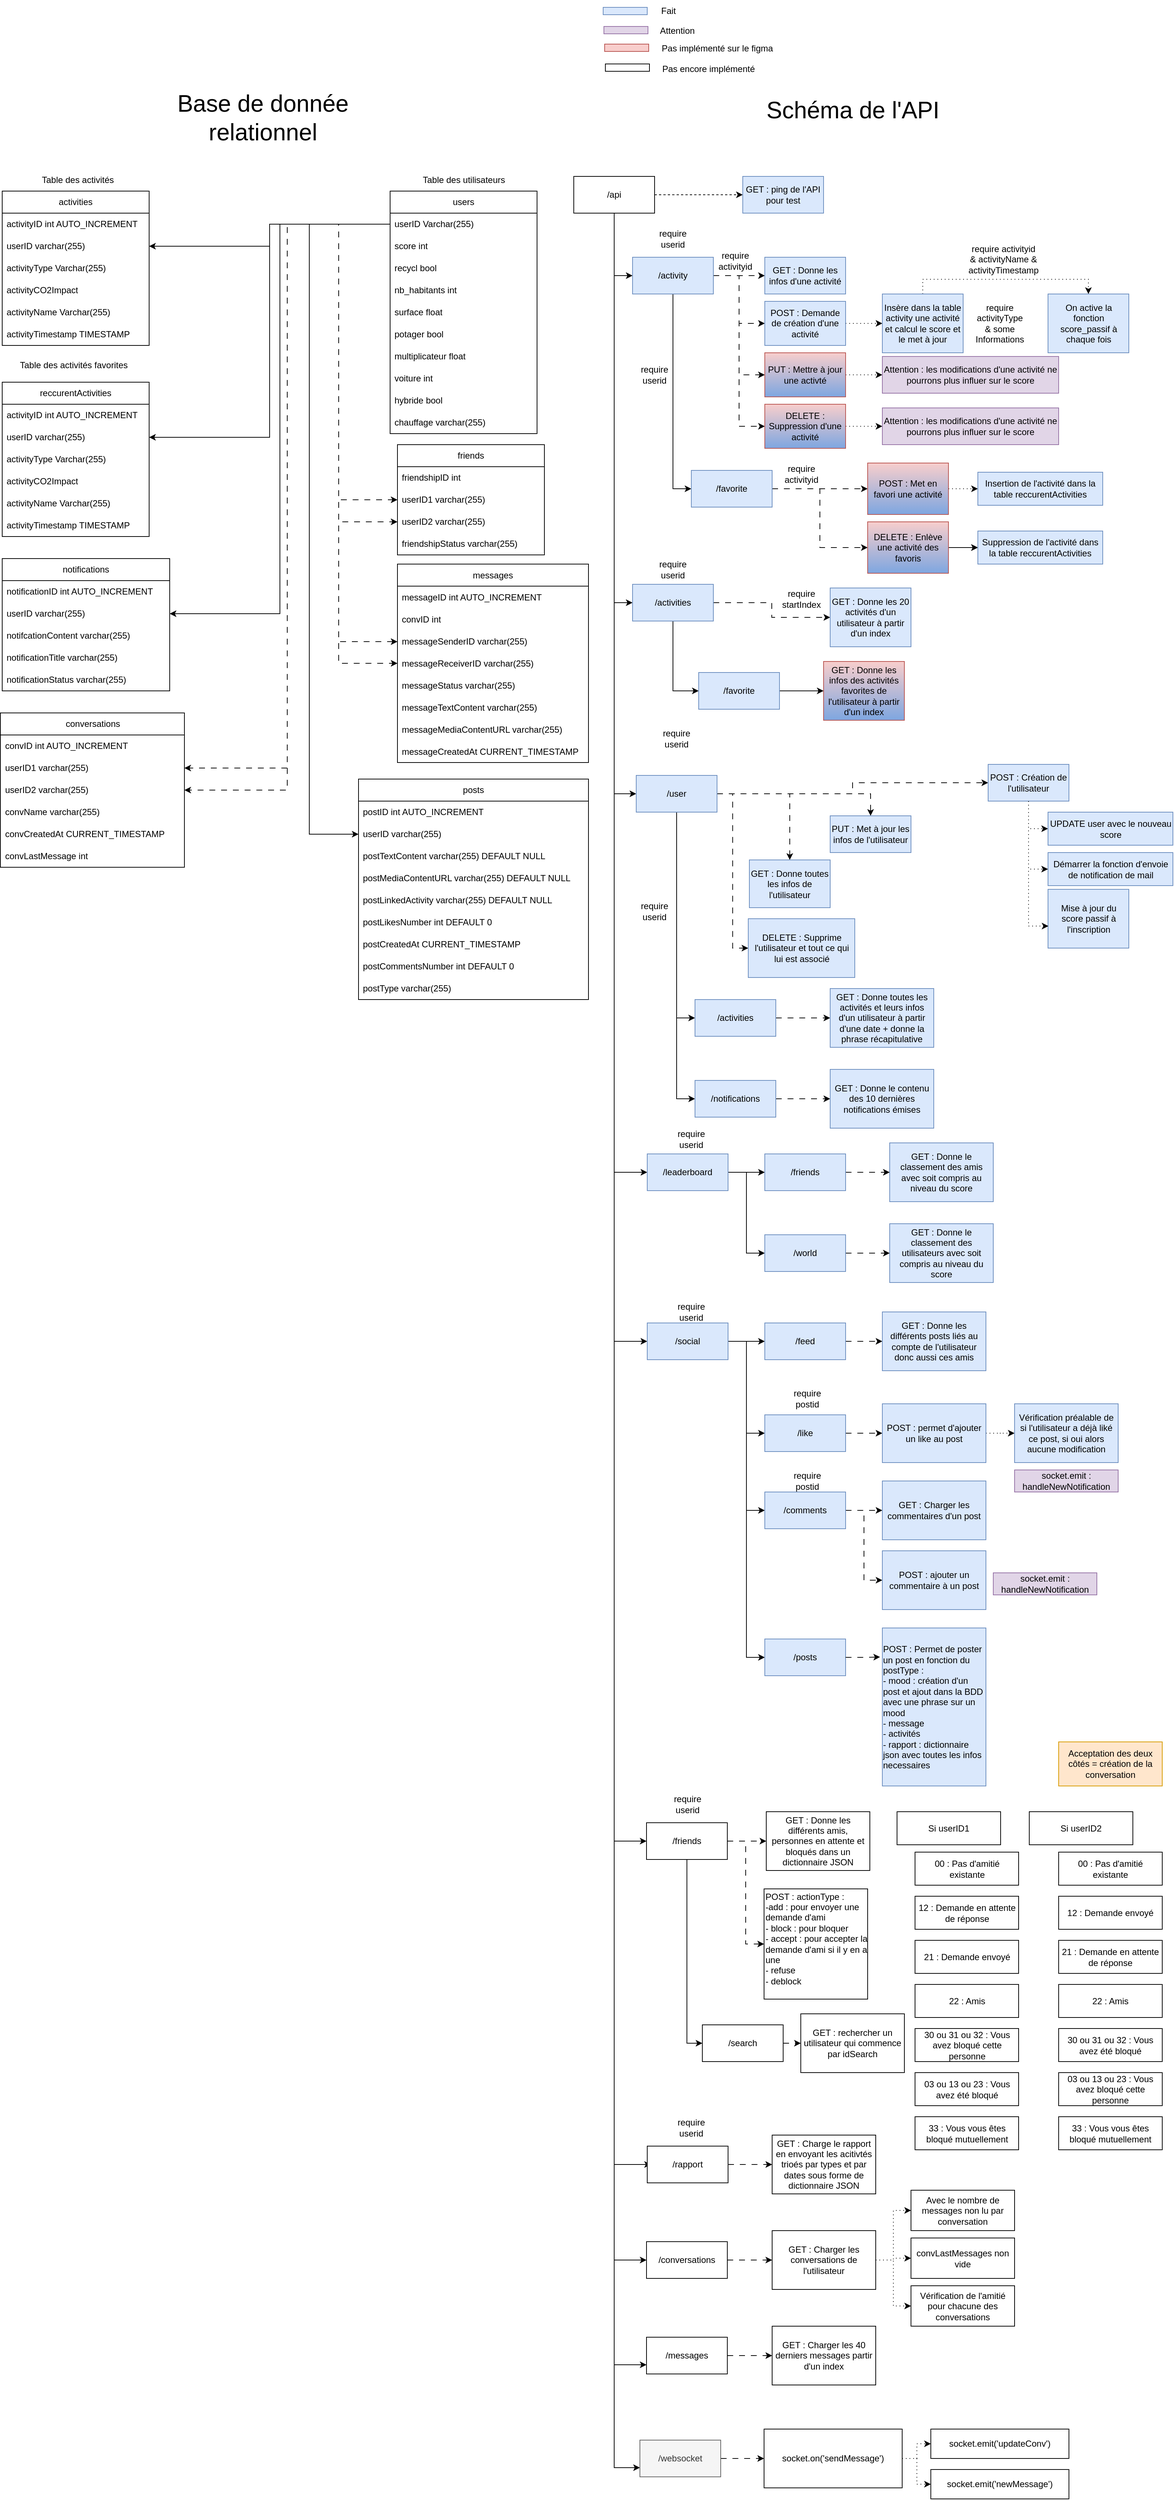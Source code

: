 <mxfile version="24.0.7" type="github">
  <diagram name="Page-1" id="jhAAQiRTMC3WOToZxg92">
    <mxGraphModel dx="3079" dy="3503" grid="1" gridSize="10" guides="1" tooltips="1" connect="1" arrows="1" fold="1" page="1" pageScale="1" pageWidth="827" pageHeight="1169" math="0" shadow="0">
      <root>
        <mxCell id="0" />
        <mxCell id="1" parent="0" />
        <mxCell id="wuqC6jIEuIp08qezgk6B-5" style="edgeStyle=orthogonalEdgeStyle;rounded=0;orthogonalLoop=1;jettySize=auto;html=1;dashed=1;" parent="1" source="wuqC6jIEuIp08qezgk6B-3" target="wuqC6jIEuIp08qezgk6B-4" edge="1">
          <mxGeometry relative="1" as="geometry" />
        </mxCell>
        <mxCell id="wuqC6jIEuIp08qezgk6B-9" style="edgeStyle=orthogonalEdgeStyle;rounded=0;orthogonalLoop=1;jettySize=auto;html=1;entryX=0;entryY=0.5;entryDx=0;entryDy=0;" parent="1" source="wuqC6jIEuIp08qezgk6B-3" target="wuqC6jIEuIp08qezgk6B-6" edge="1">
          <mxGeometry relative="1" as="geometry" />
        </mxCell>
        <mxCell id="wuqC6jIEuIp08qezgk6B-23" style="edgeStyle=orthogonalEdgeStyle;rounded=0;orthogonalLoop=1;jettySize=auto;html=1;entryX=0;entryY=0.5;entryDx=0;entryDy=0;" parent="1" source="wuqC6jIEuIp08qezgk6B-3" target="wuqC6jIEuIp08qezgk6B-22" edge="1">
          <mxGeometry relative="1" as="geometry" />
        </mxCell>
        <mxCell id="wuqC6jIEuIp08qezgk6B-60" style="edgeStyle=orthogonalEdgeStyle;rounded=0;orthogonalLoop=1;jettySize=auto;html=1;entryX=0;entryY=0.5;entryDx=0;entryDy=0;" parent="1" source="wuqC6jIEuIp08qezgk6B-3" target="wuqC6jIEuIp08qezgk6B-59" edge="1">
          <mxGeometry relative="1" as="geometry" />
        </mxCell>
        <mxCell id="wuqC6jIEuIp08qezgk6B-85" style="edgeStyle=orthogonalEdgeStyle;rounded=0;orthogonalLoop=1;jettySize=auto;html=1;entryX=0;entryY=0.5;entryDx=0;entryDy=0;" parent="1" source="wuqC6jIEuIp08qezgk6B-3" target="wuqC6jIEuIp08qezgk6B-80" edge="1">
          <mxGeometry relative="1" as="geometry" />
        </mxCell>
        <mxCell id="wuqC6jIEuIp08qezgk6B-91" style="edgeStyle=orthogonalEdgeStyle;rounded=0;orthogonalLoop=1;jettySize=auto;html=1;entryX=0;entryY=0.5;entryDx=0;entryDy=0;" parent="1" source="wuqC6jIEuIp08qezgk6B-3" target="wuqC6jIEuIp08qezgk6B-90" edge="1">
          <mxGeometry relative="1" as="geometry" />
        </mxCell>
        <mxCell id="wuqC6jIEuIp08qezgk6B-118" style="edgeStyle=orthogonalEdgeStyle;rounded=0;orthogonalLoop=1;jettySize=auto;html=1;entryX=0;entryY=0.5;entryDx=0;entryDy=0;" parent="1" source="wuqC6jIEuIp08qezgk6B-3" target="wuqC6jIEuIp08qezgk6B-117" edge="1">
          <mxGeometry relative="1" as="geometry" />
        </mxCell>
        <mxCell id="wuqC6jIEuIp08qezgk6B-153" style="edgeStyle=orthogonalEdgeStyle;rounded=0;orthogonalLoop=1;jettySize=auto;html=1;entryX=0;entryY=0.5;entryDx=0;entryDy=0;" parent="1" edge="1">
          <mxGeometry relative="1" as="geometry">
            <mxPoint x="65" y="-1100" as="sourcePoint" />
            <mxPoint x="115" y="1555" as="targetPoint" />
            <Array as="points">
              <mxPoint x="65" y="1555" />
            </Array>
          </mxGeometry>
        </mxCell>
        <mxCell id="wuqC6jIEuIp08qezgk6B-175" style="edgeStyle=orthogonalEdgeStyle;rounded=0;orthogonalLoop=1;jettySize=auto;html=1;entryX=0;entryY=0.5;entryDx=0;entryDy=0;" parent="1" source="wuqC6jIEuIp08qezgk6B-3" target="wuqC6jIEuIp08qezgk6B-157" edge="1">
          <mxGeometry relative="1" as="geometry" />
        </mxCell>
        <mxCell id="wuqC6jIEuIp08qezgk6B-176" style="edgeStyle=orthogonalEdgeStyle;rounded=0;orthogonalLoop=1;jettySize=auto;html=1;entryX=0;entryY=0.75;entryDx=0;entryDy=0;" parent="1" source="wuqC6jIEuIp08qezgk6B-3" target="wuqC6jIEuIp08qezgk6B-160" edge="1">
          <mxGeometry relative="1" as="geometry" />
        </mxCell>
        <mxCell id="wuqC6jIEuIp08qezgk6B-177" style="edgeStyle=orthogonalEdgeStyle;rounded=0;orthogonalLoop=1;jettySize=auto;html=1;entryX=0;entryY=0.75;entryDx=0;entryDy=0;" parent="1" source="wuqC6jIEuIp08qezgk6B-3" target="wuqC6jIEuIp08qezgk6B-173" edge="1">
          <mxGeometry relative="1" as="geometry" />
        </mxCell>
        <mxCell id="wuqC6jIEuIp08qezgk6B-3" value="/api" style="html=1;whiteSpace=wrap;" parent="1" vertex="1">
          <mxGeometry x="10" y="-1150" width="110" height="50" as="geometry" />
        </mxCell>
        <mxCell id="wuqC6jIEuIp08qezgk6B-4" value="GET : ping de l&#39;API pour test" style="html=1;whiteSpace=wrap;fillColor=#dae8fc;strokeColor=#6c8ebf;" parent="1" vertex="1">
          <mxGeometry x="240" y="-1150" width="110" height="50" as="geometry" />
        </mxCell>
        <mxCell id="wuqC6jIEuIp08qezgk6B-10" style="edgeStyle=orthogonalEdgeStyle;rounded=0;orthogonalLoop=1;jettySize=auto;html=1;dashed=1;dashPattern=8 8;" parent="1" source="wuqC6jIEuIp08qezgk6B-6" target="wuqC6jIEuIp08qezgk6B-7" edge="1">
          <mxGeometry relative="1" as="geometry" />
        </mxCell>
        <mxCell id="wuqC6jIEuIp08qezgk6B-11" style="edgeStyle=orthogonalEdgeStyle;rounded=0;orthogonalLoop=1;jettySize=auto;html=1;entryX=0;entryY=0.5;entryDx=0;entryDy=0;dashed=1;dashPattern=8 8;" parent="1" source="wuqC6jIEuIp08qezgk6B-6" target="wuqC6jIEuIp08qezgk6B-8" edge="1">
          <mxGeometry relative="1" as="geometry" />
        </mxCell>
        <mxCell id="wuqC6jIEuIp08qezgk6B-14" style="edgeStyle=orthogonalEdgeStyle;rounded=0;orthogonalLoop=1;jettySize=auto;html=1;entryX=0;entryY=0.5;entryDx=0;entryDy=0;dashed=1;dashPattern=8 8;" parent="1" source="wuqC6jIEuIp08qezgk6B-6" target="wuqC6jIEuIp08qezgk6B-12" edge="1">
          <mxGeometry relative="1" as="geometry" />
        </mxCell>
        <mxCell id="wuqC6jIEuIp08qezgk6B-15" style="edgeStyle=orthogonalEdgeStyle;rounded=0;orthogonalLoop=1;jettySize=auto;html=1;entryX=0;entryY=0.5;entryDx=0;entryDy=0;dashed=1;dashPattern=8 8;" parent="1" source="wuqC6jIEuIp08qezgk6B-6" target="wuqC6jIEuIp08qezgk6B-13" edge="1">
          <mxGeometry relative="1" as="geometry" />
        </mxCell>
        <mxCell id="wuqC6jIEuIp08qezgk6B-19" style="edgeStyle=orthogonalEdgeStyle;rounded=0;orthogonalLoop=1;jettySize=auto;html=1;entryX=0;entryY=0.5;entryDx=0;entryDy=0;" parent="1" source="wuqC6jIEuIp08qezgk6B-6" target="wuqC6jIEuIp08qezgk6B-16" edge="1">
          <mxGeometry relative="1" as="geometry" />
        </mxCell>
        <mxCell id="wuqC6jIEuIp08qezgk6B-6" value="/activity" style="html=1;whiteSpace=wrap;fillColor=#dae8fc;strokeColor=#6c8ebf;" parent="1" vertex="1">
          <mxGeometry x="90" y="-1040" width="110" height="50" as="geometry" />
        </mxCell>
        <mxCell id="wuqC6jIEuIp08qezgk6B-7" value="GET : Donne les infos d&#39;une activité" style="html=1;whiteSpace=wrap;fillColor=#dae8fc;strokeColor=#6c8ebf;" parent="1" vertex="1">
          <mxGeometry x="270" y="-1040" width="110" height="50" as="geometry" />
        </mxCell>
        <mxCell id="wuqC6jIEuIp08qezgk6B-39" style="edgeStyle=orthogonalEdgeStyle;rounded=0;orthogonalLoop=1;jettySize=auto;html=1;entryX=0;entryY=0.5;entryDx=0;entryDy=0;dashed=1;dashPattern=1 4;" parent="1" source="wuqC6jIEuIp08qezgk6B-8" target="wuqC6jIEuIp08qezgk6B-38" edge="1">
          <mxGeometry relative="1" as="geometry" />
        </mxCell>
        <mxCell id="wuqC6jIEuIp08qezgk6B-8" value="POST : Demande de création d&#39;une activité" style="html=1;whiteSpace=wrap;fillColor=#dae8fc;strokeColor=#6c8ebf;" parent="1" vertex="1">
          <mxGeometry x="270" y="-980" width="110" height="60" as="geometry" />
        </mxCell>
        <mxCell id="wuqC6jIEuIp08qezgk6B-41" style="edgeStyle=orthogonalEdgeStyle;rounded=0;orthogonalLoop=1;jettySize=auto;html=1;dashed=1;dashPattern=1 4;" parent="1" source="wuqC6jIEuIp08qezgk6B-12" target="wuqC6jIEuIp08qezgk6B-40" edge="1">
          <mxGeometry relative="1" as="geometry" />
        </mxCell>
        <mxCell id="wuqC6jIEuIp08qezgk6B-12" value="PUT : Mettre à jour une activté" style="html=1;whiteSpace=wrap;fillColor=#f8cecc;strokeColor=#b85450;gradientColor=#7EA6E0;" parent="1" vertex="1">
          <mxGeometry x="270" y="-910" width="110" height="60" as="geometry" />
        </mxCell>
        <mxCell id="wuqC6jIEuIp08qezgk6B-43" style="edgeStyle=orthogonalEdgeStyle;rounded=0;orthogonalLoop=1;jettySize=auto;html=1;entryX=0;entryY=0.5;entryDx=0;entryDy=0;dashed=1;dashPattern=1 4;" parent="1" source="wuqC6jIEuIp08qezgk6B-13" target="wuqC6jIEuIp08qezgk6B-42" edge="1">
          <mxGeometry relative="1" as="geometry" />
        </mxCell>
        <mxCell id="wuqC6jIEuIp08qezgk6B-13" value="DELETE : Suppression d&#39;une activité" style="html=1;whiteSpace=wrap;fillColor=#f8cecc;strokeColor=#b85450;gradientColor=#7EA6E0;" parent="1" vertex="1">
          <mxGeometry x="270" y="-840" width="110" height="60" as="geometry" />
        </mxCell>
        <mxCell id="wuqC6jIEuIp08qezgk6B-21" style="edgeStyle=orthogonalEdgeStyle;rounded=0;orthogonalLoop=1;jettySize=auto;html=1;entryX=0;entryY=0.5;entryDx=0;entryDy=0;dashed=1;dashPattern=8 8;" parent="1" source="wuqC6jIEuIp08qezgk6B-16" target="wuqC6jIEuIp08qezgk6B-18" edge="1">
          <mxGeometry relative="1" as="geometry" />
        </mxCell>
        <mxCell id="wuqC6jIEuIp08qezgk6B-33" style="edgeStyle=orthogonalEdgeStyle;rounded=0;orthogonalLoop=1;jettySize=auto;html=1;entryX=0;entryY=0.5;entryDx=0;entryDy=0;dashed=1;dashPattern=8 8;" parent="1" source="wuqC6jIEuIp08qezgk6B-16" target="wuqC6jIEuIp08qezgk6B-32" edge="1">
          <mxGeometry relative="1" as="geometry" />
        </mxCell>
        <mxCell id="wuqC6jIEuIp08qezgk6B-16" value="/favorite" style="html=1;whiteSpace=wrap;fillColor=#dae8fc;strokeColor=#6c8ebf;" parent="1" vertex="1">
          <mxGeometry x="170" y="-750" width="110" height="50" as="geometry" />
        </mxCell>
        <mxCell id="wuqC6jIEuIp08qezgk6B-48" style="edgeStyle=orthogonalEdgeStyle;rounded=0;orthogonalLoop=1;jettySize=auto;html=1;dashed=1;dashPattern=1 4;" parent="1" source="wuqC6jIEuIp08qezgk6B-18" target="wuqC6jIEuIp08qezgk6B-45" edge="1">
          <mxGeometry relative="1" as="geometry" />
        </mxCell>
        <mxCell id="wuqC6jIEuIp08qezgk6B-18" value="POST : Met en favori une activité" style="html=1;whiteSpace=wrap;fillColor=#f8cecc;strokeColor=#b85450;gradientColor=#7EA6E0;" parent="1" vertex="1">
          <mxGeometry x="410" y="-760" width="110" height="70" as="geometry" />
        </mxCell>
        <mxCell id="wuqC6jIEuIp08qezgk6B-25" style="edgeStyle=orthogonalEdgeStyle;rounded=0;orthogonalLoop=1;jettySize=auto;html=1;dashed=1;dashPattern=8 8;" parent="1" source="wuqC6jIEuIp08qezgk6B-22" target="wuqC6jIEuIp08qezgk6B-24" edge="1">
          <mxGeometry relative="1" as="geometry" />
        </mxCell>
        <mxCell id="wuqC6jIEuIp08qezgk6B-30" style="edgeStyle=orthogonalEdgeStyle;rounded=0;orthogonalLoop=1;jettySize=auto;html=1;entryX=0;entryY=0.5;entryDx=0;entryDy=0;" parent="1" source="wuqC6jIEuIp08qezgk6B-22" target="wuqC6jIEuIp08qezgk6B-29" edge="1">
          <mxGeometry relative="1" as="geometry" />
        </mxCell>
        <mxCell id="wuqC6jIEuIp08qezgk6B-22" value="/activities" style="html=1;whiteSpace=wrap;fillColor=#dae8fc;strokeColor=#6c8ebf;" parent="1" vertex="1">
          <mxGeometry x="90" y="-595" width="110" height="50" as="geometry" />
        </mxCell>
        <mxCell id="wuqC6jIEuIp08qezgk6B-24" value="GET : Donne les 20 activités d&#39;un utilisateur à partir d&#39;un index" style="html=1;whiteSpace=wrap;fillColor=#dae8fc;strokeColor=#6c8ebf;" parent="1" vertex="1">
          <mxGeometry x="359" y="-590" width="110" height="80" as="geometry" />
        </mxCell>
        <mxCell id="wuqC6jIEuIp08qezgk6B-27" value="GET : Donne les infos des activités favorites de l&#39;utilisateur à partir d&#39;un index" style="html=1;whiteSpace=wrap;fillColor=#f8cecc;strokeColor=#b85450;gradientColor=#7EA6E0;" parent="1" vertex="1">
          <mxGeometry x="350" y="-490" width="110" height="80" as="geometry" />
        </mxCell>
        <mxCell id="wuqC6jIEuIp08qezgk6B-31" style="edgeStyle=orthogonalEdgeStyle;rounded=0;orthogonalLoop=1;jettySize=auto;html=1;" parent="1" source="wuqC6jIEuIp08qezgk6B-29" target="wuqC6jIEuIp08qezgk6B-27" edge="1">
          <mxGeometry relative="1" as="geometry" />
        </mxCell>
        <mxCell id="wuqC6jIEuIp08qezgk6B-29" value="/favorite" style="html=1;whiteSpace=wrap;fillColor=#dae8fc;strokeColor=#6c8ebf;" parent="1" vertex="1">
          <mxGeometry x="180" y="-475" width="110" height="50" as="geometry" />
        </mxCell>
        <mxCell id="wuqC6jIEuIp08qezgk6B-47" style="edgeStyle=orthogonalEdgeStyle;rounded=0;orthogonalLoop=1;jettySize=auto;html=1;" parent="1" source="wuqC6jIEuIp08qezgk6B-32" target="wuqC6jIEuIp08qezgk6B-46" edge="1">
          <mxGeometry relative="1" as="geometry" />
        </mxCell>
        <mxCell id="wuqC6jIEuIp08qezgk6B-49" value="" style="edgeStyle=orthogonalEdgeStyle;rounded=0;orthogonalLoop=1;jettySize=auto;html=1;dashed=1;dashPattern=1 4;" parent="1" source="wuqC6jIEuIp08qezgk6B-32" target="wuqC6jIEuIp08qezgk6B-46" edge="1">
          <mxGeometry relative="1" as="geometry" />
        </mxCell>
        <mxCell id="wuqC6jIEuIp08qezgk6B-32" value="DELETE : Enlève une activité des favoris" style="html=1;whiteSpace=wrap;fillColor=#f8cecc;strokeColor=#b85450;gradientColor=#7EA6E0;" parent="1" vertex="1">
          <mxGeometry x="410" y="-680" width="110" height="70" as="geometry" />
        </mxCell>
        <mxCell id="wuqC6jIEuIp08qezgk6B-34" value="require userid" style="text;html=1;align=center;verticalAlign=middle;whiteSpace=wrap;rounded=0;" parent="1" vertex="1">
          <mxGeometry x="115" y="-1080" width="60" height="30" as="geometry" />
        </mxCell>
        <mxCell id="wuqC6jIEuIp08qezgk6B-35" value="require activityid" style="text;html=1;align=center;verticalAlign=middle;whiteSpace=wrap;rounded=0;" parent="1" vertex="1">
          <mxGeometry x="200" y="-1050" width="60" height="30" as="geometry" />
        </mxCell>
        <mxCell id="wuqC6jIEuIp08qezgk6B-36" value="require userid" style="text;html=1;align=center;verticalAlign=middle;whiteSpace=wrap;rounded=0;" parent="1" vertex="1">
          <mxGeometry x="90" y="-895" width="60" height="30" as="geometry" />
        </mxCell>
        <mxCell id="CAu3BEwP2BjoOPvajsjN-2" style="edgeStyle=orthogonalEdgeStyle;rounded=0;orthogonalLoop=1;jettySize=auto;html=1;entryX=0.5;entryY=0;entryDx=0;entryDy=0;dashed=1;dashPattern=1 4;" parent="1" source="wuqC6jIEuIp08qezgk6B-38" target="CAu3BEwP2BjoOPvajsjN-1" edge="1">
          <mxGeometry relative="1" as="geometry">
            <Array as="points">
              <mxPoint x="485" y="-1010" />
              <mxPoint x="711" y="-1010" />
            </Array>
          </mxGeometry>
        </mxCell>
        <mxCell id="wuqC6jIEuIp08qezgk6B-38" value="Insère dans la table activity une activité et calcul le score et le met à jour" style="html=1;whiteSpace=wrap;fillColor=#dae8fc;strokeColor=#6c8ebf;" parent="1" vertex="1">
          <mxGeometry x="430" y="-990" width="110" height="80" as="geometry" />
        </mxCell>
        <mxCell id="wuqC6jIEuIp08qezgk6B-40" value="Attention : les modifications d&#39;une activité ne pourrons plus influer sur le score" style="html=1;whiteSpace=wrap;fillColor=#e1d5e7;strokeColor=#9673a6;" parent="1" vertex="1">
          <mxGeometry x="430" y="-905" width="240" height="50" as="geometry" />
        </mxCell>
        <mxCell id="wuqC6jIEuIp08qezgk6B-42" value="Attention : les modifications d&#39;une activité ne pourrons plus influer sur le score" style="html=1;whiteSpace=wrap;fillColor=#e1d5e7;strokeColor=#9673a6;" parent="1" vertex="1">
          <mxGeometry x="430" y="-835" width="240" height="50" as="geometry" />
        </mxCell>
        <mxCell id="wuqC6jIEuIp08qezgk6B-44" value="require activityid" style="text;html=1;align=center;verticalAlign=middle;whiteSpace=wrap;rounded=0;" parent="1" vertex="1">
          <mxGeometry x="290" y="-760" width="60" height="30" as="geometry" />
        </mxCell>
        <mxCell id="wuqC6jIEuIp08qezgk6B-45" value="Insertion de l&#39;activité dans la table reccurentActivities" style="html=1;whiteSpace=wrap;fillColor=#dae8fc;strokeColor=#6c8ebf;" parent="1" vertex="1">
          <mxGeometry x="560" y="-747.5" width="170" height="45" as="geometry" />
        </mxCell>
        <mxCell id="wuqC6jIEuIp08qezgk6B-46" value="Suppression de l&#39;activité dans la table reccurentActivities" style="html=1;whiteSpace=wrap;fillColor=#dae8fc;strokeColor=#6c8ebf;" parent="1" vertex="1">
          <mxGeometry x="560" y="-667.5" width="170" height="45" as="geometry" />
        </mxCell>
        <mxCell id="wuqC6jIEuIp08qezgk6B-50" value="require userid" style="text;html=1;align=center;verticalAlign=middle;whiteSpace=wrap;rounded=0;" parent="1" vertex="1">
          <mxGeometry x="115" y="-630" width="60" height="30" as="geometry" />
        </mxCell>
        <mxCell id="wuqC6jIEuIp08qezgk6B-64" style="edgeStyle=orthogonalEdgeStyle;rounded=0;orthogonalLoop=1;jettySize=auto;html=1;dashed=1;dashPattern=8 8;" parent="1" source="wuqC6jIEuIp08qezgk6B-59" target="wuqC6jIEuIp08qezgk6B-61" edge="1">
          <mxGeometry relative="1" as="geometry" />
        </mxCell>
        <mxCell id="wuqC6jIEuIp08qezgk6B-66" style="edgeStyle=orthogonalEdgeStyle;rounded=0;orthogonalLoop=1;jettySize=auto;html=1;entryX=0;entryY=0.5;entryDx=0;entryDy=0;dashed=1;dashPattern=8 8;" parent="1" source="wuqC6jIEuIp08qezgk6B-59" target="wuqC6jIEuIp08qezgk6B-63" edge="1">
          <mxGeometry relative="1" as="geometry" />
        </mxCell>
        <mxCell id="wuqC6jIEuIp08qezgk6B-71" style="edgeStyle=orthogonalEdgeStyle;rounded=0;orthogonalLoop=1;jettySize=auto;html=1;entryX=0;entryY=0.5;entryDx=0;entryDy=0;" parent="1" source="wuqC6jIEuIp08qezgk6B-59" target="wuqC6jIEuIp08qezgk6B-69" edge="1">
          <mxGeometry relative="1" as="geometry" />
        </mxCell>
        <mxCell id="wuqC6jIEuIp08qezgk6B-78" style="edgeStyle=orthogonalEdgeStyle;rounded=0;orthogonalLoop=1;jettySize=auto;html=1;entryX=0;entryY=0.5;entryDx=0;entryDy=0;" parent="1" source="wuqC6jIEuIp08qezgk6B-59" target="wuqC6jIEuIp08qezgk6B-76" edge="1">
          <mxGeometry relative="1" as="geometry" />
        </mxCell>
        <mxCell id="iu74Z957g5xioMOJV0q_-41" style="edgeStyle=orthogonalEdgeStyle;rounded=0;orthogonalLoop=1;jettySize=auto;html=1;entryX=0.5;entryY=0;entryDx=0;entryDy=0;dashed=1;dashPattern=8 8;" parent="1" source="wuqC6jIEuIp08qezgk6B-59" target="wuqC6jIEuIp08qezgk6B-148" edge="1">
          <mxGeometry relative="1" as="geometry" />
        </mxCell>
        <mxCell id="iu74Z957g5xioMOJV0q_-42" style="edgeStyle=orthogonalEdgeStyle;rounded=0;orthogonalLoop=1;jettySize=auto;html=1;entryX=0;entryY=0.5;entryDx=0;entryDy=0;dashed=1;dashPattern=8 8;" parent="1" source="wuqC6jIEuIp08qezgk6B-59" target="wuqC6jIEuIp08qezgk6B-169" edge="1">
          <mxGeometry relative="1" as="geometry" />
        </mxCell>
        <mxCell id="wuqC6jIEuIp08qezgk6B-59" value="/user" style="html=1;whiteSpace=wrap;fillColor=#dae8fc;strokeColor=#6c8ebf;" parent="1" vertex="1">
          <mxGeometry x="95" y="-335" width="110" height="50" as="geometry" />
        </mxCell>
        <mxCell id="wuqC6jIEuIp08qezgk6B-61" value="GET : Donne toutes les infos de l&#39;utilisateur" style="html=1;whiteSpace=wrap;fillColor=#dae8fc;strokeColor=#6c8ebf;" parent="1" vertex="1">
          <mxGeometry x="249" y="-220" width="110" height="65" as="geometry" />
        </mxCell>
        <mxCell id="wuqC6jIEuIp08qezgk6B-63" value="DELETE : Supprime l&#39;utilisateur et tout ce qui lui est associé" style="html=1;whiteSpace=wrap;fillColor=#dae8fc;strokeColor=#6c8ebf;" parent="1" vertex="1">
          <mxGeometry x="247.5" y="-140" width="145" height="80" as="geometry" />
        </mxCell>
        <mxCell id="wuqC6jIEuIp08qezgk6B-72" style="edgeStyle=orthogonalEdgeStyle;rounded=0;orthogonalLoop=1;jettySize=auto;html=1;dashed=1;dashPattern=8 8;" parent="1" source="wuqC6jIEuIp08qezgk6B-69" target="wuqC6jIEuIp08qezgk6B-70" edge="1">
          <mxGeometry relative="1" as="geometry" />
        </mxCell>
        <mxCell id="wuqC6jIEuIp08qezgk6B-69" value="/activities" style="html=1;whiteSpace=wrap;fillColor=#dae8fc;strokeColor=#6c8ebf;" parent="1" vertex="1">
          <mxGeometry x="175" y="-30" width="110" height="50" as="geometry" />
        </mxCell>
        <mxCell id="wuqC6jIEuIp08qezgk6B-70" value="GET : Donne toutes les activités et leurs infos d&#39;un utilisateur à partir d&#39;une date + donne la phrase récapitulative" style="html=1;whiteSpace=wrap;fillColor=#dae8fc;strokeColor=#6c8ebf;" parent="1" vertex="1">
          <mxGeometry x="359" y="-45" width="141" height="80" as="geometry" />
        </mxCell>
        <mxCell id="wuqC6jIEuIp08qezgk6B-74" value="require userid" style="text;html=1;align=center;verticalAlign=middle;whiteSpace=wrap;rounded=0;" parent="1" vertex="1">
          <mxGeometry x="120" y="-400" width="60" height="30" as="geometry" />
        </mxCell>
        <mxCell id="wuqC6jIEuIp08qezgk6B-75" value="require userid" style="text;html=1;align=center;verticalAlign=middle;whiteSpace=wrap;rounded=0;" parent="1" vertex="1">
          <mxGeometry x="90" y="-165" width="60" height="30" as="geometry" />
        </mxCell>
        <mxCell id="wuqC6jIEuIp08qezgk6B-79" style="edgeStyle=orthogonalEdgeStyle;rounded=0;orthogonalLoop=1;jettySize=auto;html=1;dashed=1;dashPattern=8 8;" parent="1" source="wuqC6jIEuIp08qezgk6B-76" target="wuqC6jIEuIp08qezgk6B-77" edge="1">
          <mxGeometry relative="1" as="geometry" />
        </mxCell>
        <mxCell id="wuqC6jIEuIp08qezgk6B-76" value="/notifications" style="html=1;whiteSpace=wrap;fillColor=#dae8fc;strokeColor=#6c8ebf;" parent="1" vertex="1">
          <mxGeometry x="175" y="80" width="110" height="50" as="geometry" />
        </mxCell>
        <mxCell id="wuqC6jIEuIp08qezgk6B-77" value="GET : Donne le contenu des 10 dernières notifications émises" style="html=1;whiteSpace=wrap;fillColor=#dae8fc;strokeColor=#6c8ebf;" parent="1" vertex="1">
          <mxGeometry x="359" y="65" width="141" height="80" as="geometry" />
        </mxCell>
        <mxCell id="wuqC6jIEuIp08qezgk6B-86" style="edgeStyle=orthogonalEdgeStyle;rounded=0;orthogonalLoop=1;jettySize=auto;html=1;entryX=0;entryY=0.5;entryDx=0;entryDy=0;" parent="1" source="wuqC6jIEuIp08qezgk6B-80" target="wuqC6jIEuIp08qezgk6B-82" edge="1">
          <mxGeometry relative="1" as="geometry" />
        </mxCell>
        <mxCell id="wuqC6jIEuIp08qezgk6B-87" style="edgeStyle=orthogonalEdgeStyle;rounded=0;orthogonalLoop=1;jettySize=auto;html=1;entryX=0;entryY=0.5;entryDx=0;entryDy=0;" parent="1" source="wuqC6jIEuIp08qezgk6B-80" target="wuqC6jIEuIp08qezgk6B-84" edge="1">
          <mxGeometry relative="1" as="geometry" />
        </mxCell>
        <mxCell id="wuqC6jIEuIp08qezgk6B-80" value="/leaderboard" style="html=1;whiteSpace=wrap;fillColor=#dae8fc;strokeColor=#6c8ebf;" parent="1" vertex="1">
          <mxGeometry x="110" y="180" width="110" height="50" as="geometry" />
        </mxCell>
        <mxCell id="wuqC6jIEuIp08qezgk6B-81" value="GET : Donne le classement des amis avec soit compris au niveau du score" style="html=1;whiteSpace=wrap;fillColor=#dae8fc;strokeColor=#6c8ebf;" parent="1" vertex="1">
          <mxGeometry x="440" y="165" width="141" height="80" as="geometry" />
        </mxCell>
        <mxCell id="wuqC6jIEuIp08qezgk6B-88" style="edgeStyle=orthogonalEdgeStyle;rounded=0;orthogonalLoop=1;jettySize=auto;html=1;dashed=1;dashPattern=8 8;" parent="1" source="wuqC6jIEuIp08qezgk6B-82" target="wuqC6jIEuIp08qezgk6B-81" edge="1">
          <mxGeometry relative="1" as="geometry" />
        </mxCell>
        <mxCell id="wuqC6jIEuIp08qezgk6B-82" value="/friends" style="html=1;whiteSpace=wrap;fillColor=#dae8fc;strokeColor=#6c8ebf;" parent="1" vertex="1">
          <mxGeometry x="270" y="180" width="110" height="50" as="geometry" />
        </mxCell>
        <mxCell id="wuqC6jIEuIp08qezgk6B-83" value="GET : Donne le classement des utilisateurs avec soit compris au niveau du score" style="html=1;whiteSpace=wrap;fillColor=#dae8fc;strokeColor=#6c8ebf;" parent="1" vertex="1">
          <mxGeometry x="440" y="275" width="141" height="80" as="geometry" />
        </mxCell>
        <mxCell id="wuqC6jIEuIp08qezgk6B-89" style="edgeStyle=orthogonalEdgeStyle;rounded=0;orthogonalLoop=1;jettySize=auto;html=1;dashed=1;dashPattern=8 8;" parent="1" source="wuqC6jIEuIp08qezgk6B-84" target="wuqC6jIEuIp08qezgk6B-83" edge="1">
          <mxGeometry relative="1" as="geometry" />
        </mxCell>
        <mxCell id="wuqC6jIEuIp08qezgk6B-84" value="/world" style="html=1;whiteSpace=wrap;fillColor=#dae8fc;strokeColor=#6c8ebf;" parent="1" vertex="1">
          <mxGeometry x="270" y="290" width="110" height="50" as="geometry" />
        </mxCell>
        <mxCell id="wuqC6jIEuIp08qezgk6B-100" style="edgeStyle=orthogonalEdgeStyle;rounded=0;orthogonalLoop=1;jettySize=auto;html=1;entryX=0;entryY=0.5;entryDx=0;entryDy=0;" parent="1" source="wuqC6jIEuIp08qezgk6B-90" target="wuqC6jIEuIp08qezgk6B-92" edge="1">
          <mxGeometry relative="1" as="geometry" />
        </mxCell>
        <mxCell id="wuqC6jIEuIp08qezgk6B-101" style="edgeStyle=orthogonalEdgeStyle;rounded=0;orthogonalLoop=1;jettySize=auto;html=1;entryX=0;entryY=0.5;entryDx=0;entryDy=0;" parent="1" source="wuqC6jIEuIp08qezgk6B-90" target="wuqC6jIEuIp08qezgk6B-94" edge="1">
          <mxGeometry relative="1" as="geometry" />
        </mxCell>
        <mxCell id="wuqC6jIEuIp08qezgk6B-109" style="edgeStyle=orthogonalEdgeStyle;rounded=0;orthogonalLoop=1;jettySize=auto;html=1;entryX=0;entryY=0.5;entryDx=0;entryDy=0;" parent="1" source="wuqC6jIEuIp08qezgk6B-90" target="wuqC6jIEuIp08qezgk6B-105" edge="1">
          <mxGeometry relative="1" as="geometry" />
        </mxCell>
        <mxCell id="wuqC6jIEuIp08qezgk6B-115" style="edgeStyle=orthogonalEdgeStyle;rounded=0;orthogonalLoop=1;jettySize=auto;html=1;entryX=0;entryY=0.5;entryDx=0;entryDy=0;" parent="1" source="wuqC6jIEuIp08qezgk6B-90" target="wuqC6jIEuIp08qezgk6B-113" edge="1">
          <mxGeometry relative="1" as="geometry" />
        </mxCell>
        <mxCell id="wuqC6jIEuIp08qezgk6B-90" value="/social" style="html=1;whiteSpace=wrap;fillColor=#dae8fc;strokeColor=#6c8ebf;" parent="1" vertex="1">
          <mxGeometry x="110" y="410" width="110" height="50" as="geometry" />
        </mxCell>
        <mxCell id="wuqC6jIEuIp08qezgk6B-102" style="edgeStyle=orthogonalEdgeStyle;rounded=0;orthogonalLoop=1;jettySize=auto;html=1;dashed=1;dashPattern=8 8;" parent="1" source="wuqC6jIEuIp08qezgk6B-92" target="wuqC6jIEuIp08qezgk6B-93" edge="1">
          <mxGeometry relative="1" as="geometry" />
        </mxCell>
        <mxCell id="wuqC6jIEuIp08qezgk6B-92" value="/feed" style="html=1;whiteSpace=wrap;fillColor=#dae8fc;strokeColor=#6c8ebf;" parent="1" vertex="1">
          <mxGeometry x="270" y="410" width="110" height="50" as="geometry" />
        </mxCell>
        <mxCell id="wuqC6jIEuIp08qezgk6B-93" value="GET : Donne les différents posts liés au compte de l&#39;utilisateur donc aussi ces amis" style="html=1;whiteSpace=wrap;fillColor=#dae8fc;strokeColor=#6c8ebf;" parent="1" vertex="1">
          <mxGeometry x="430" y="395" width="141" height="80" as="geometry" />
        </mxCell>
        <mxCell id="wuqC6jIEuIp08qezgk6B-103" style="edgeStyle=orthogonalEdgeStyle;rounded=0;orthogonalLoop=1;jettySize=auto;html=1;entryX=0;entryY=0.5;entryDx=0;entryDy=0;dashed=1;dashPattern=8 8;" parent="1" source="wuqC6jIEuIp08qezgk6B-94" target="wuqC6jIEuIp08qezgk6B-95" edge="1">
          <mxGeometry relative="1" as="geometry" />
        </mxCell>
        <mxCell id="wuqC6jIEuIp08qezgk6B-94" value="/like" style="html=1;whiteSpace=wrap;fillColor=#dae8fc;strokeColor=#6c8ebf;" parent="1" vertex="1">
          <mxGeometry x="270" y="535" width="110" height="50" as="geometry" />
        </mxCell>
        <mxCell id="wuqC6jIEuIp08qezgk6B-104" style="edgeStyle=orthogonalEdgeStyle;rounded=0;orthogonalLoop=1;jettySize=auto;html=1;dashed=1;dashPattern=1 4;" parent="1" source="wuqC6jIEuIp08qezgk6B-95" target="wuqC6jIEuIp08qezgk6B-96" edge="1">
          <mxGeometry relative="1" as="geometry" />
        </mxCell>
        <mxCell id="wuqC6jIEuIp08qezgk6B-95" value="POST : permet d&#39;ajouter un like au post" style="html=1;whiteSpace=wrap;fillColor=#dae8fc;strokeColor=#6c8ebf;" parent="1" vertex="1">
          <mxGeometry x="430" y="520" width="141" height="80" as="geometry" />
        </mxCell>
        <mxCell id="wuqC6jIEuIp08qezgk6B-96" value="Vérification préalable de si l&#39;utilisateur a déjà liké ce post, si oui alors aucune modification" style="html=1;whiteSpace=wrap;fillColor=#dae8fc;strokeColor=#6c8ebf;" parent="1" vertex="1">
          <mxGeometry x="610" y="520" width="141" height="80" as="geometry" />
        </mxCell>
        <mxCell id="wuqC6jIEuIp08qezgk6B-97" value="require userid" style="text;html=1;align=center;verticalAlign=middle;whiteSpace=wrap;rounded=0;" parent="1" vertex="1">
          <mxGeometry x="140" y="145" width="60" height="30" as="geometry" />
        </mxCell>
        <mxCell id="wuqC6jIEuIp08qezgk6B-99" value="require userid" style="text;html=1;align=center;verticalAlign=middle;whiteSpace=wrap;rounded=0;" parent="1" vertex="1">
          <mxGeometry x="140" y="380" width="60" height="30" as="geometry" />
        </mxCell>
        <mxCell id="wuqC6jIEuIp08qezgk6B-110" style="edgeStyle=orthogonalEdgeStyle;rounded=0;orthogonalLoop=1;jettySize=auto;html=1;dashed=1;dashPattern=8 8;" parent="1" source="wuqC6jIEuIp08qezgk6B-105" target="wuqC6jIEuIp08qezgk6B-107" edge="1">
          <mxGeometry relative="1" as="geometry" />
        </mxCell>
        <mxCell id="wuqC6jIEuIp08qezgk6B-111" style="edgeStyle=orthogonalEdgeStyle;rounded=0;orthogonalLoop=1;jettySize=auto;html=1;entryX=0;entryY=0.5;entryDx=0;entryDy=0;dashed=1;dashPattern=8 8;" parent="1" source="wuqC6jIEuIp08qezgk6B-105" target="wuqC6jIEuIp08qezgk6B-108" edge="1">
          <mxGeometry relative="1" as="geometry" />
        </mxCell>
        <mxCell id="wuqC6jIEuIp08qezgk6B-105" value="/comments" style="html=1;whiteSpace=wrap;fillColor=#dae8fc;strokeColor=#6c8ebf;" parent="1" vertex="1">
          <mxGeometry x="270" y="640" width="110" height="50" as="geometry" />
        </mxCell>
        <mxCell id="wuqC6jIEuIp08qezgk6B-106" value="require postid" style="text;html=1;align=center;verticalAlign=middle;whiteSpace=wrap;rounded=0;" parent="1" vertex="1">
          <mxGeometry x="298" y="498" width="60" height="30" as="geometry" />
        </mxCell>
        <mxCell id="wuqC6jIEuIp08qezgk6B-107" value="GET : Charger les commentaires d&#39;un post" style="html=1;whiteSpace=wrap;fillColor=#dae8fc;strokeColor=#6c8ebf;" parent="1" vertex="1">
          <mxGeometry x="430" y="625" width="141" height="80" as="geometry" />
        </mxCell>
        <mxCell id="wuqC6jIEuIp08qezgk6B-108" value="POST : ajouter un commentaire à un post" style="html=1;whiteSpace=wrap;fillColor=#dae8fc;strokeColor=#6c8ebf;" parent="1" vertex="1">
          <mxGeometry x="430" y="720" width="141" height="80" as="geometry" />
        </mxCell>
        <mxCell id="wuqC6jIEuIp08qezgk6B-112" value="require postid" style="text;html=1;align=center;verticalAlign=middle;whiteSpace=wrap;rounded=0;" parent="1" vertex="1">
          <mxGeometry x="298" y="610" width="60" height="30" as="geometry" />
        </mxCell>
        <mxCell id="wuqC6jIEuIp08qezgk6B-113" value="/posts" style="html=1;whiteSpace=wrap;fillColor=#dae8fc;strokeColor=#6c8ebf;" parent="1" vertex="1">
          <mxGeometry x="270" y="840" width="110" height="50" as="geometry" />
        </mxCell>
        <mxCell id="wuqC6jIEuIp08qezgk6B-114" value="&lt;div align=&quot;left&quot;&gt;POST : Permet de poster un post en fonction du postType : &lt;br&gt;- mood : création d&#39;un post et ajout dans la BDD avec une phrase sur un mood&lt;br&gt;- message&lt;br&gt;- activités&lt;br&gt;- rapport : dictionnaire json avec toutes les infos necessaires&lt;br&gt;&lt;/div&gt;" style="html=1;whiteSpace=wrap;fillColor=#dae8fc;strokeColor=#6c8ebf;" parent="1" vertex="1">
          <mxGeometry x="430" y="825" width="141" height="215" as="geometry" />
        </mxCell>
        <mxCell id="wuqC6jIEuIp08qezgk6B-116" style="edgeStyle=orthogonalEdgeStyle;rounded=0;orthogonalLoop=1;jettySize=auto;html=1;entryX=-0.022;entryY=0.184;entryDx=0;entryDy=0;entryPerimeter=0;dashed=1;dashPattern=8 8;" parent="1" source="wuqC6jIEuIp08qezgk6B-113" target="wuqC6jIEuIp08qezgk6B-114" edge="1">
          <mxGeometry relative="1" as="geometry" />
        </mxCell>
        <mxCell id="wuqC6jIEuIp08qezgk6B-121" style="edgeStyle=orthogonalEdgeStyle;rounded=0;orthogonalLoop=1;jettySize=auto;html=1;dashed=1;dashPattern=8 8;" parent="1" source="wuqC6jIEuIp08qezgk6B-117" target="wuqC6jIEuIp08qezgk6B-119" edge="1">
          <mxGeometry relative="1" as="geometry" />
        </mxCell>
        <mxCell id="wuqC6jIEuIp08qezgk6B-143" style="edgeStyle=orthogonalEdgeStyle;rounded=0;orthogonalLoop=1;jettySize=auto;html=1;entryX=0;entryY=0.5;entryDx=0;entryDy=0;dashed=1;dashPattern=8 8;" parent="1" source="wuqC6jIEuIp08qezgk6B-117" target="wuqC6jIEuIp08qezgk6B-142" edge="1">
          <mxGeometry relative="1" as="geometry" />
        </mxCell>
        <mxCell id="wuqC6jIEuIp08qezgk6B-146" style="edgeStyle=orthogonalEdgeStyle;rounded=0;orthogonalLoop=1;jettySize=auto;html=1;entryX=0;entryY=0.5;entryDx=0;entryDy=0;" parent="1" source="wuqC6jIEuIp08qezgk6B-117" target="wuqC6jIEuIp08qezgk6B-144" edge="1">
          <mxGeometry relative="1" as="geometry" />
        </mxCell>
        <mxCell id="wuqC6jIEuIp08qezgk6B-117" value="/friends" style="html=1;whiteSpace=wrap;" parent="1" vertex="1">
          <mxGeometry x="109" y="1090" width="110" height="50" as="geometry" />
        </mxCell>
        <mxCell id="wuqC6jIEuIp08qezgk6B-119" value="GET : Donne les différents amis, personnes en attente et bloqués dans un dictionnaire JSON" style="html=1;whiteSpace=wrap;" parent="1" vertex="1">
          <mxGeometry x="272" y="1075" width="141" height="80" as="geometry" />
        </mxCell>
        <mxCell id="wuqC6jIEuIp08qezgk6B-120" value="require userid" style="text;html=1;align=center;verticalAlign=middle;whiteSpace=wrap;rounded=0;" parent="1" vertex="1">
          <mxGeometry x="135" y="1050" width="60" height="30" as="geometry" />
        </mxCell>
        <mxCell id="wuqC6jIEuIp08qezgk6B-122" value="00 : Pas d&#39;amitié existante" style="html=1;whiteSpace=wrap;" parent="1" vertex="1">
          <mxGeometry x="474.5" y="1130" width="141" height="45" as="geometry" />
        </mxCell>
        <mxCell id="wuqC6jIEuIp08qezgk6B-125" value="22 : Amis" style="html=1;whiteSpace=wrap;" parent="1" vertex="1">
          <mxGeometry x="474.5" y="1310" width="141" height="45" as="geometry" />
        </mxCell>
        <mxCell id="wuqC6jIEuIp08qezgk6B-127" value="Si userID1" style="html=1;whiteSpace=wrap;" parent="1" vertex="1">
          <mxGeometry x="450" y="1075" width="141" height="45" as="geometry" />
        </mxCell>
        <mxCell id="wuqC6jIEuIp08qezgk6B-128" value="12 : Demande en attente de réponse" style="html=1;whiteSpace=wrap;" parent="1" vertex="1">
          <mxGeometry x="474.5" y="1190" width="141" height="45" as="geometry" />
        </mxCell>
        <mxCell id="wuqC6jIEuIp08qezgk6B-129" value="21 : Demande envoyé" style="html=1;whiteSpace=wrap;" parent="1" vertex="1">
          <mxGeometry x="474.5" y="1250" width="141" height="45" as="geometry" />
        </mxCell>
        <mxCell id="wuqC6jIEuIp08qezgk6B-130" value="30 ou 31 ou 32 : Vous avez bloqué cette personne" style="html=1;whiteSpace=wrap;" parent="1" vertex="1">
          <mxGeometry x="474.5" y="1370" width="141" height="45" as="geometry" />
        </mxCell>
        <mxCell id="wuqC6jIEuIp08qezgk6B-131" value="03 ou 13 ou 23 : Vous avez été bloqué" style="html=1;whiteSpace=wrap;" parent="1" vertex="1">
          <mxGeometry x="474.5" y="1430" width="141" height="45" as="geometry" />
        </mxCell>
        <mxCell id="wuqC6jIEuIp08qezgk6B-132" value="33 : Vous vous êtes bloqué mutuellement" style="html=1;whiteSpace=wrap;" parent="1" vertex="1">
          <mxGeometry x="474.5" y="1490" width="141" height="45" as="geometry" />
        </mxCell>
        <mxCell id="wuqC6jIEuIp08qezgk6B-133" value="Si userID2" style="html=1;whiteSpace=wrap;" parent="1" vertex="1">
          <mxGeometry x="630" y="1075" width="141" height="45" as="geometry" />
        </mxCell>
        <mxCell id="wuqC6jIEuIp08qezgk6B-134" value="00 : Pas d&#39;amitié existante" style="html=1;whiteSpace=wrap;" parent="1" vertex="1">
          <mxGeometry x="670" y="1130" width="141" height="45" as="geometry" />
        </mxCell>
        <mxCell id="wuqC6jIEuIp08qezgk6B-135" value="22 : Amis" style="html=1;whiteSpace=wrap;" parent="1" vertex="1">
          <mxGeometry x="670" y="1310" width="141" height="45" as="geometry" />
        </mxCell>
        <mxCell id="wuqC6jIEuIp08qezgk6B-136" value="12 : Demande envoyé" style="html=1;whiteSpace=wrap;" parent="1" vertex="1">
          <mxGeometry x="670" y="1190" width="141" height="45" as="geometry" />
        </mxCell>
        <mxCell id="wuqC6jIEuIp08qezgk6B-137" value="21 : Demande en attente de réponse" style="html=1;whiteSpace=wrap;" parent="1" vertex="1">
          <mxGeometry x="670" y="1250" width="141" height="45" as="geometry" />
        </mxCell>
        <mxCell id="wuqC6jIEuIp08qezgk6B-138" value="30 ou 31 ou 32 : Vous avez été bloqué" style="html=1;whiteSpace=wrap;" parent="1" vertex="1">
          <mxGeometry x="670" y="1370" width="141" height="45" as="geometry" />
        </mxCell>
        <mxCell id="wuqC6jIEuIp08qezgk6B-139" value="03 ou 13 ou 23 : Vous avez bloqué cette personne" style="html=1;whiteSpace=wrap;" parent="1" vertex="1">
          <mxGeometry x="670" y="1430" width="141" height="45" as="geometry" />
        </mxCell>
        <mxCell id="wuqC6jIEuIp08qezgk6B-140" value="33 : Vous vous êtes bloqué mutuellement" style="html=1;whiteSpace=wrap;" parent="1" vertex="1">
          <mxGeometry x="670" y="1490" width="141" height="45" as="geometry" />
        </mxCell>
        <mxCell id="wuqC6jIEuIp08qezgk6B-142" value="&lt;div align=&quot;left&quot;&gt;POST : actionType : &lt;br&gt;&lt;/div&gt;&lt;div align=&quot;left&quot;&gt;-add : pour envoyer une demande d&#39;ami&lt;/div&gt;&lt;div align=&quot;left&quot;&gt;- block : pour bloquer&lt;/div&gt;&lt;div align=&quot;left&quot;&gt;- accept : pour accepter la demande d&#39;ami si il y en a une &lt;br&gt;&lt;/div&gt;&lt;div align=&quot;left&quot;&gt;- refuse&lt;/div&gt;&lt;div align=&quot;left&quot;&gt;- deblock&lt;br&gt;&lt;/div&gt;&lt;div align=&quot;left&quot;&gt;&lt;br&gt;&lt;/div&gt;" style="html=1;whiteSpace=wrap;align=left;" parent="1" vertex="1">
          <mxGeometry x="269" y="1180" width="141" height="150" as="geometry" />
        </mxCell>
        <mxCell id="wuqC6jIEuIp08qezgk6B-147" style="edgeStyle=orthogonalEdgeStyle;rounded=0;orthogonalLoop=1;jettySize=auto;html=1;entryX=0;entryY=0.5;entryDx=0;entryDy=0;dashed=1;dashPattern=8 8;" parent="1" source="wuqC6jIEuIp08qezgk6B-144" target="wuqC6jIEuIp08qezgk6B-145" edge="1">
          <mxGeometry relative="1" as="geometry" />
        </mxCell>
        <mxCell id="wuqC6jIEuIp08qezgk6B-144" value="/search" style="html=1;whiteSpace=wrap;" parent="1" vertex="1">
          <mxGeometry x="185" y="1365" width="110" height="50" as="geometry" />
        </mxCell>
        <mxCell id="wuqC6jIEuIp08qezgk6B-145" value="GET : rechercher un utilisateur qui commence par idSearch" style="html=1;whiteSpace=wrap;" parent="1" vertex="1">
          <mxGeometry x="319" y="1350" width="141" height="80" as="geometry" />
        </mxCell>
        <mxCell id="wuqC6jIEuIp08qezgk6B-148" value="PUT : Met à jour les infos de l&#39;utilisateur" style="html=1;whiteSpace=wrap;fillColor=#dae8fc;strokeColor=#6c8ebf;" parent="1" vertex="1">
          <mxGeometry x="359" y="-280" width="110" height="50" as="geometry" />
        </mxCell>
        <mxCell id="wuqC6jIEuIp08qezgk6B-154" style="edgeStyle=orthogonalEdgeStyle;rounded=0;orthogonalLoop=1;jettySize=auto;html=1;entryX=0;entryY=0.5;entryDx=0;entryDy=0;dashed=1;dashPattern=8 8;" parent="1" source="wuqC6jIEuIp08qezgk6B-150" target="wuqC6jIEuIp08qezgk6B-151" edge="1">
          <mxGeometry relative="1" as="geometry" />
        </mxCell>
        <mxCell id="wuqC6jIEuIp08qezgk6B-150" value="/rapport" style="html=1;whiteSpace=wrap;" parent="1" vertex="1">
          <mxGeometry x="110" y="1530" width="110" height="50" as="geometry" />
        </mxCell>
        <mxCell id="wuqC6jIEuIp08qezgk6B-151" value="GET : Charge le rapport en envoyant les acitivtés trioés par types et par dates sous forme de dictionnaire JSON" style="html=1;whiteSpace=wrap;" parent="1" vertex="1">
          <mxGeometry x="280" y="1515" width="141" height="80" as="geometry" />
        </mxCell>
        <mxCell id="wuqC6jIEuIp08qezgk6B-155" value="require userid" style="text;html=1;align=center;verticalAlign=middle;whiteSpace=wrap;rounded=0;" parent="1" vertex="1">
          <mxGeometry x="140" y="1490" width="60" height="30" as="geometry" />
        </mxCell>
        <mxCell id="wuqC6jIEuIp08qezgk6B-156" value="Acceptation des deux côtés = création de la conversation" style="html=1;whiteSpace=wrap;fillColor=#ffe6cc;strokeColor=#d79b00;" parent="1" vertex="1">
          <mxGeometry x="670" y="980" width="141" height="60" as="geometry" />
        </mxCell>
        <mxCell id="wuqC6jIEuIp08qezgk6B-178" style="edgeStyle=orthogonalEdgeStyle;rounded=0;orthogonalLoop=1;jettySize=auto;html=1;dashed=1;dashPattern=8 8;" parent="1" source="wuqC6jIEuIp08qezgk6B-157" target="wuqC6jIEuIp08qezgk6B-158" edge="1">
          <mxGeometry relative="1" as="geometry" />
        </mxCell>
        <mxCell id="wuqC6jIEuIp08qezgk6B-157" value="/conversations" style="html=1;whiteSpace=wrap;" parent="1" vertex="1">
          <mxGeometry x="109" y="1660" width="110" height="50" as="geometry" />
        </mxCell>
        <mxCell id="wuqC6jIEuIp08qezgk6B-180" style="edgeStyle=orthogonalEdgeStyle;rounded=0;orthogonalLoop=1;jettySize=auto;html=1;dashed=1;dashPattern=1 4;" parent="1" source="wuqC6jIEuIp08qezgk6B-158" target="wuqC6jIEuIp08qezgk6B-159" edge="1">
          <mxGeometry relative="1" as="geometry" />
        </mxCell>
        <mxCell id="wuqC6jIEuIp08qezgk6B-184" style="edgeStyle=orthogonalEdgeStyle;rounded=0;orthogonalLoop=1;jettySize=auto;html=1;entryX=0;entryY=0.5;entryDx=0;entryDy=0;dashed=1;dashPattern=1 4;" parent="1" source="wuqC6jIEuIp08qezgk6B-158" target="wuqC6jIEuIp08qezgk6B-182" edge="1">
          <mxGeometry relative="1" as="geometry" />
        </mxCell>
        <mxCell id="wuqC6jIEuIp08qezgk6B-185" style="edgeStyle=orthogonalEdgeStyle;rounded=0;orthogonalLoop=1;jettySize=auto;html=1;entryX=0;entryY=0.5;entryDx=0;entryDy=0;dashed=1;dashPattern=1 4;" parent="1" source="wuqC6jIEuIp08qezgk6B-158" target="wuqC6jIEuIp08qezgk6B-161" edge="1">
          <mxGeometry relative="1" as="geometry" />
        </mxCell>
        <mxCell id="wuqC6jIEuIp08qezgk6B-158" value="GET : Charger les conversations de l&#39;utilisateur" style="html=1;whiteSpace=wrap;" parent="1" vertex="1">
          <mxGeometry x="280" y="1645" width="141" height="80" as="geometry" />
        </mxCell>
        <mxCell id="wuqC6jIEuIp08qezgk6B-159" value="Avec le nombre de messages non lu par conversation" style="html=1;whiteSpace=wrap;" parent="1" vertex="1">
          <mxGeometry x="469" y="1590" width="141" height="55" as="geometry" />
        </mxCell>
        <mxCell id="wuqC6jIEuIp08qezgk6B-179" style="edgeStyle=orthogonalEdgeStyle;rounded=0;orthogonalLoop=1;jettySize=auto;html=1;entryX=0;entryY=0.5;entryDx=0;entryDy=0;dashed=1;dashPattern=8 8;" parent="1" source="wuqC6jIEuIp08qezgk6B-160" target="wuqC6jIEuIp08qezgk6B-162" edge="1">
          <mxGeometry relative="1" as="geometry" />
        </mxCell>
        <mxCell id="wuqC6jIEuIp08qezgk6B-160" value="/messages" style="html=1;whiteSpace=wrap;" parent="1" vertex="1">
          <mxGeometry x="109" y="1790" width="110" height="50" as="geometry" />
        </mxCell>
        <mxCell id="wuqC6jIEuIp08qezgk6B-161" value="Vérification de l&#39;amitié pour chacune des conversations" style="html=1;whiteSpace=wrap;" parent="1" vertex="1">
          <mxGeometry x="469" y="1720" width="141" height="55" as="geometry" />
        </mxCell>
        <mxCell id="wuqC6jIEuIp08qezgk6B-162" value="GET : Charger les 40 derniers messages partir d&#39;un index " style="html=1;whiteSpace=wrap;" parent="1" vertex="1">
          <mxGeometry x="280" y="1775" width="141" height="80" as="geometry" />
        </mxCell>
        <mxCell id="wuqC6jIEuIp08qezgk6B-163" value="Démarrer la fonction d&#39;envoie de notification de mail" style="html=1;whiteSpace=wrap;fillColor=#dae8fc;strokeColor=#6c8ebf;" parent="1" vertex="1">
          <mxGeometry x="655.5" y="-230" width="170" height="45" as="geometry" />
        </mxCell>
        <mxCell id="wuqC6jIEuIp08qezgk6B-166" value="require activityType &amp;amp; some Informations" style="text;html=1;align=center;verticalAlign=middle;whiteSpace=wrap;rounded=0;" parent="1" vertex="1">
          <mxGeometry x="560" y="-965" width="60" height="30" as="geometry" />
        </mxCell>
        <mxCell id="iu74Z957g5xioMOJV0q_-43" style="edgeStyle=orthogonalEdgeStyle;rounded=0;orthogonalLoop=1;jettySize=auto;html=1;entryX=0;entryY=0.5;entryDx=0;entryDy=0;dashed=1;dashPattern=1 4;" parent="1" source="wuqC6jIEuIp08qezgk6B-169" target="iu74Z957g5xioMOJV0q_-39" edge="1">
          <mxGeometry relative="1" as="geometry" />
        </mxCell>
        <mxCell id="iu74Z957g5xioMOJV0q_-44" style="edgeStyle=orthogonalEdgeStyle;rounded=0;orthogonalLoop=1;jettySize=auto;html=1;entryX=0;entryY=0.5;entryDx=0;entryDy=0;dashed=1;dashPattern=1 4;" parent="1" source="wuqC6jIEuIp08qezgk6B-169" target="wuqC6jIEuIp08qezgk6B-163" edge="1">
          <mxGeometry relative="1" as="geometry" />
        </mxCell>
        <mxCell id="wuqC6jIEuIp08qezgk6B-169" value="POST : Création de l&#39;utilisateur" style="html=1;whiteSpace=wrap;fillColor=#dae8fc;strokeColor=#6c8ebf;" parent="1" vertex="1">
          <mxGeometry x="574" y="-350" width="110" height="50" as="geometry" />
        </mxCell>
        <mxCell id="wuqC6jIEuIp08qezgk6B-190" style="edgeStyle=orthogonalEdgeStyle;rounded=0;orthogonalLoop=1;jettySize=auto;html=1;entryX=0;entryY=0.5;entryDx=0;entryDy=0;dashed=1;dashPattern=8 8;" parent="1" source="wuqC6jIEuIp08qezgk6B-173" target="wuqC6jIEuIp08qezgk6B-174" edge="1">
          <mxGeometry relative="1" as="geometry" />
        </mxCell>
        <mxCell id="wuqC6jIEuIp08qezgk6B-173" value="/websocket" style="html=1;whiteSpace=wrap;fillColor=#f5f5f5;fontColor=#333333;strokeColor=#666666;" parent="1" vertex="1">
          <mxGeometry x="100" y="1930" width="110" height="50" as="geometry" />
        </mxCell>
        <mxCell id="wuqC6jIEuIp08qezgk6B-191" style="edgeStyle=orthogonalEdgeStyle;rounded=0;orthogonalLoop=1;jettySize=auto;html=1;entryX=0;entryY=0.5;entryDx=0;entryDy=0;dashed=1;dashPattern=1 4;" parent="1" source="wuqC6jIEuIp08qezgk6B-174" target="wuqC6jIEuIp08qezgk6B-188" edge="1">
          <mxGeometry relative="1" as="geometry" />
        </mxCell>
        <mxCell id="wuqC6jIEuIp08qezgk6B-192" style="edgeStyle=orthogonalEdgeStyle;rounded=0;orthogonalLoop=1;jettySize=auto;html=1;entryX=0;entryY=0.5;entryDx=0;entryDy=0;dashed=1;dashPattern=1 4;" parent="1" source="wuqC6jIEuIp08qezgk6B-174" target="wuqC6jIEuIp08qezgk6B-189" edge="1">
          <mxGeometry relative="1" as="geometry" />
        </mxCell>
        <mxCell id="wuqC6jIEuIp08qezgk6B-174" value="socket.on(&#39;sendMessage&#39;)" style="html=1;whiteSpace=wrap;" parent="1" vertex="1">
          <mxGeometry x="269" y="1915" width="188" height="80" as="geometry" />
        </mxCell>
        <mxCell id="wuqC6jIEuIp08qezgk6B-182" value="convLastMessages non vide" style="html=1;whiteSpace=wrap;" parent="1" vertex="1">
          <mxGeometry x="469" y="1655" width="141" height="55" as="geometry" />
        </mxCell>
        <mxCell id="wuqC6jIEuIp08qezgk6B-186" value="socket.emit : handleNewNotification" style="html=1;whiteSpace=wrap;fillColor=#e1d5e7;strokeColor=#9673a6;" parent="1" vertex="1">
          <mxGeometry x="610" y="610" width="141" height="30" as="geometry" />
        </mxCell>
        <mxCell id="wuqC6jIEuIp08qezgk6B-187" value="socket.emit : handleNewNotification" style="html=1;whiteSpace=wrap;fillColor=#e1d5e7;strokeColor=#9673a6;" parent="1" vertex="1">
          <mxGeometry x="581" y="750" width="141" height="30" as="geometry" />
        </mxCell>
        <mxCell id="wuqC6jIEuIp08qezgk6B-188" value="socket.emit(&#39;updateConv&#39;)" style="html=1;whiteSpace=wrap;" parent="1" vertex="1">
          <mxGeometry x="496" y="1915" width="188" height="40" as="geometry" />
        </mxCell>
        <mxCell id="wuqC6jIEuIp08qezgk6B-189" value="socket.emit(&#39;newMessage&#39;)" style="html=1;whiteSpace=wrap;" parent="1" vertex="1">
          <mxGeometry x="496" y="1970" width="188" height="40" as="geometry" />
        </mxCell>
        <mxCell id="CAu3BEwP2BjoOPvajsjN-1" value="On active la fonction score_passif à chaque fois" style="html=1;whiteSpace=wrap;fillColor=#dae8fc;strokeColor=#6c8ebf;" parent="1" vertex="1">
          <mxGeometry x="655.5" y="-990" width="110" height="80" as="geometry" />
        </mxCell>
        <mxCell id="CAu3BEwP2BjoOPvajsjN-3" value="&lt;font style=&quot;font-size: 12px;&quot;&gt;require activityid &amp;amp; activityName &amp;amp; activityTimestamp&lt;/font&gt;" style="text;html=1;align=center;verticalAlign=middle;whiteSpace=wrap;rounded=0;strokeWidth=1;" parent="1" vertex="1">
          <mxGeometry x="570" y="-1070" width="50" height="65" as="geometry" />
        </mxCell>
        <mxCell id="iu74Z957g5xioMOJV0q_-1" value="activities" style="swimlane;fontStyle=0;childLayout=stackLayout;horizontal=1;startSize=30;horizontalStack=0;resizeParent=1;resizeParentMax=0;resizeLast=0;collapsible=1;marginBottom=0;whiteSpace=wrap;html=1;" parent="1" vertex="1">
          <mxGeometry x="-768" y="-1130" width="200" height="210" as="geometry" />
        </mxCell>
        <mxCell id="iu74Z957g5xioMOJV0q_-2" value="activityID int AUTO_INCREMENT" style="text;strokeColor=none;fillColor=none;align=left;verticalAlign=middle;spacingLeft=4;spacingRight=4;overflow=hidden;points=[[0,0.5],[1,0.5]];portConstraint=eastwest;rotatable=0;whiteSpace=wrap;html=1;" parent="iu74Z957g5xioMOJV0q_-1" vertex="1">
          <mxGeometry y="30" width="200" height="30" as="geometry" />
        </mxCell>
        <mxCell id="iu74Z957g5xioMOJV0q_-3" value="userID varchar(255)" style="text;strokeColor=none;fillColor=none;align=left;verticalAlign=middle;spacingLeft=4;spacingRight=4;overflow=hidden;points=[[0,0.5],[1,0.5]];portConstraint=eastwest;rotatable=0;whiteSpace=wrap;html=1;" parent="iu74Z957g5xioMOJV0q_-1" vertex="1">
          <mxGeometry y="60" width="200" height="30" as="geometry" />
        </mxCell>
        <mxCell id="iu74Z957g5xioMOJV0q_-4" value="activityType Varchar(255)" style="text;strokeColor=none;fillColor=none;align=left;verticalAlign=middle;spacingLeft=4;spacingRight=4;overflow=hidden;points=[[0,0.5],[1,0.5]];portConstraint=eastwest;rotatable=0;whiteSpace=wrap;html=1;" parent="iu74Z957g5xioMOJV0q_-1" vertex="1">
          <mxGeometry y="90" width="200" height="30" as="geometry" />
        </mxCell>
        <mxCell id="iu74Z957g5xioMOJV0q_-9" value="activityCO2Impact" style="text;strokeColor=none;fillColor=none;align=left;verticalAlign=middle;spacingLeft=4;spacingRight=4;overflow=hidden;points=[[0,0.5],[1,0.5]];portConstraint=eastwest;rotatable=0;whiteSpace=wrap;html=1;" parent="iu74Z957g5xioMOJV0q_-1" vertex="1">
          <mxGeometry y="120" width="200" height="30" as="geometry" />
        </mxCell>
        <mxCell id="iu74Z957g5xioMOJV0q_-7" value="activityName Varchar(255)" style="text;strokeColor=none;fillColor=none;align=left;verticalAlign=middle;spacingLeft=4;spacingRight=4;overflow=hidden;points=[[0,0.5],[1,0.5]];portConstraint=eastwest;rotatable=0;whiteSpace=wrap;html=1;" parent="iu74Z957g5xioMOJV0q_-1" vertex="1">
          <mxGeometry y="150" width="200" height="30" as="geometry" />
        </mxCell>
        <mxCell id="iu74Z957g5xioMOJV0q_-8" value="activityTimestamp TIMESTAMP" style="text;strokeColor=none;fillColor=none;align=left;verticalAlign=middle;spacingLeft=4;spacingRight=4;overflow=hidden;points=[[0,0.5],[1,0.5]];portConstraint=eastwest;rotatable=0;whiteSpace=wrap;html=1;" parent="iu74Z957g5xioMOJV0q_-1" vertex="1">
          <mxGeometry y="180" width="200" height="30" as="geometry" />
        </mxCell>
        <mxCell id="iu74Z957g5xioMOJV0q_-5" value="&lt;font style=&quot;font-size: 32px;&quot;&gt;Schéma de l&#39;API&lt;/font&gt;" style="text;html=1;align=center;verticalAlign=middle;whiteSpace=wrap;rounded=0;" parent="1" vertex="1">
          <mxGeometry x="234.5" y="-1280" width="310" height="80" as="geometry" />
        </mxCell>
        <mxCell id="iu74Z957g5xioMOJV0q_-6" value="&lt;font style=&quot;font-size: 32px;&quot;&gt;Base de donnée relationnel&lt;/font&gt;" style="text;html=1;align=center;verticalAlign=middle;whiteSpace=wrap;rounded=0;" parent="1" vertex="1">
          <mxGeometry x="-568" y="-1270" width="310" height="80" as="geometry" />
        </mxCell>
        <mxCell id="iu74Z957g5xioMOJV0q_-13" value="users" style="swimlane;fontStyle=0;childLayout=stackLayout;horizontal=1;startSize=30;horizontalStack=0;resizeParent=1;resizeParentMax=0;resizeLast=0;collapsible=1;marginBottom=0;whiteSpace=wrap;html=1;" parent="1" vertex="1">
          <mxGeometry x="-240" y="-1130" width="200" height="330" as="geometry" />
        </mxCell>
        <mxCell id="iu74Z957g5xioMOJV0q_-14" value="userID Varchar(255)" style="text;strokeColor=none;fillColor=none;align=left;verticalAlign=middle;spacingLeft=4;spacingRight=4;overflow=hidden;points=[[0,0.5],[1,0.5]];portConstraint=eastwest;rotatable=0;whiteSpace=wrap;html=1;" parent="iu74Z957g5xioMOJV0q_-13" vertex="1">
          <mxGeometry y="30" width="200" height="30" as="geometry" />
        </mxCell>
        <mxCell id="iu74Z957g5xioMOJV0q_-15" value="score int" style="text;strokeColor=none;fillColor=none;align=left;verticalAlign=middle;spacingLeft=4;spacingRight=4;overflow=hidden;points=[[0,0.5],[1,0.5]];portConstraint=eastwest;rotatable=0;whiteSpace=wrap;html=1;" parent="iu74Z957g5xioMOJV0q_-13" vertex="1">
          <mxGeometry y="60" width="200" height="30" as="geometry" />
        </mxCell>
        <mxCell id="iu74Z957g5xioMOJV0q_-16" value="recycl bool" style="text;strokeColor=none;fillColor=none;align=left;verticalAlign=middle;spacingLeft=4;spacingRight=4;overflow=hidden;points=[[0,0.5],[1,0.5]];portConstraint=eastwest;rotatable=0;whiteSpace=wrap;html=1;" parent="iu74Z957g5xioMOJV0q_-13" vertex="1">
          <mxGeometry y="90" width="200" height="30" as="geometry" />
        </mxCell>
        <mxCell id="iu74Z957g5xioMOJV0q_-17" value="nb_habitants int" style="text;strokeColor=none;fillColor=none;align=left;verticalAlign=middle;spacingLeft=4;spacingRight=4;overflow=hidden;points=[[0,0.5],[1,0.5]];portConstraint=eastwest;rotatable=0;whiteSpace=wrap;html=1;" parent="iu74Z957g5xioMOJV0q_-13" vertex="1">
          <mxGeometry y="120" width="200" height="30" as="geometry" />
        </mxCell>
        <mxCell id="iu74Z957g5xioMOJV0q_-18" value="surface float" style="text;strokeColor=none;fillColor=none;align=left;verticalAlign=middle;spacingLeft=4;spacingRight=4;overflow=hidden;points=[[0,0.5],[1,0.5]];portConstraint=eastwest;rotatable=0;whiteSpace=wrap;html=1;" parent="iu74Z957g5xioMOJV0q_-13" vertex="1">
          <mxGeometry y="150" width="200" height="30" as="geometry" />
        </mxCell>
        <mxCell id="iu74Z957g5xioMOJV0q_-19" value="potager bool" style="text;strokeColor=none;fillColor=none;align=left;verticalAlign=middle;spacingLeft=4;spacingRight=4;overflow=hidden;points=[[0,0.5],[1,0.5]];portConstraint=eastwest;rotatable=0;whiteSpace=wrap;html=1;" parent="iu74Z957g5xioMOJV0q_-13" vertex="1">
          <mxGeometry y="180" width="200" height="30" as="geometry" />
        </mxCell>
        <mxCell id="iu74Z957g5xioMOJV0q_-20" value="multiplicateur float" style="text;strokeColor=none;fillColor=none;align=left;verticalAlign=middle;spacingLeft=4;spacingRight=4;overflow=hidden;points=[[0,0.5],[1,0.5]];portConstraint=eastwest;rotatable=0;whiteSpace=wrap;html=1;" parent="iu74Z957g5xioMOJV0q_-13" vertex="1">
          <mxGeometry y="210" width="200" height="30" as="geometry" />
        </mxCell>
        <mxCell id="eBHFEck8xo7xaAXGFLvW-1" value="voiture int" style="text;strokeColor=none;fillColor=none;align=left;verticalAlign=middle;spacingLeft=4;spacingRight=4;overflow=hidden;points=[[0,0.5],[1,0.5]];portConstraint=eastwest;rotatable=0;whiteSpace=wrap;html=1;" parent="iu74Z957g5xioMOJV0q_-13" vertex="1">
          <mxGeometry y="240" width="200" height="30" as="geometry" />
        </mxCell>
        <mxCell id="eBHFEck8xo7xaAXGFLvW-2" value="hybride bool" style="text;strokeColor=none;fillColor=none;align=left;verticalAlign=middle;spacingLeft=4;spacingRight=4;overflow=hidden;points=[[0,0.5],[1,0.5]];portConstraint=eastwest;rotatable=0;whiteSpace=wrap;html=1;" parent="iu74Z957g5xioMOJV0q_-13" vertex="1">
          <mxGeometry y="270" width="200" height="30" as="geometry" />
        </mxCell>
        <mxCell id="qw757Y5fhRMVRlfdcRwc-1" value="chauffage varchar(255)" style="text;strokeColor=none;fillColor=none;align=left;verticalAlign=middle;spacingLeft=4;spacingRight=4;overflow=hidden;points=[[0,0.5],[1,0.5]];portConstraint=eastwest;rotatable=0;whiteSpace=wrap;html=1;" parent="iu74Z957g5xioMOJV0q_-13" vertex="1">
          <mxGeometry y="300" width="200" height="30" as="geometry" />
        </mxCell>
        <mxCell id="iu74Z957g5xioMOJV0q_-21" value="reccurentActivities" style="swimlane;fontStyle=0;childLayout=stackLayout;horizontal=1;startSize=30;horizontalStack=0;resizeParent=1;resizeParentMax=0;resizeLast=0;collapsible=1;marginBottom=0;whiteSpace=wrap;html=1;" parent="1" vertex="1">
          <mxGeometry x="-768" y="-870" width="200" height="210" as="geometry" />
        </mxCell>
        <mxCell id="iu74Z957g5xioMOJV0q_-22" value="activityID int AUTO_INCREMENT" style="text;strokeColor=none;fillColor=none;align=left;verticalAlign=middle;spacingLeft=4;spacingRight=4;overflow=hidden;points=[[0,0.5],[1,0.5]];portConstraint=eastwest;rotatable=0;whiteSpace=wrap;html=1;" parent="iu74Z957g5xioMOJV0q_-21" vertex="1">
          <mxGeometry y="30" width="200" height="30" as="geometry" />
        </mxCell>
        <mxCell id="iu74Z957g5xioMOJV0q_-23" value="userID varchar(255)" style="text;strokeColor=none;fillColor=none;align=left;verticalAlign=middle;spacingLeft=4;spacingRight=4;overflow=hidden;points=[[0,0.5],[1,0.5]];portConstraint=eastwest;rotatable=0;whiteSpace=wrap;html=1;" parent="iu74Z957g5xioMOJV0q_-21" vertex="1">
          <mxGeometry y="60" width="200" height="30" as="geometry" />
        </mxCell>
        <mxCell id="iu74Z957g5xioMOJV0q_-24" value="activityType Varchar(255)" style="text;strokeColor=none;fillColor=none;align=left;verticalAlign=middle;spacingLeft=4;spacingRight=4;overflow=hidden;points=[[0,0.5],[1,0.5]];portConstraint=eastwest;rotatable=0;whiteSpace=wrap;html=1;" parent="iu74Z957g5xioMOJV0q_-21" vertex="1">
          <mxGeometry y="90" width="200" height="30" as="geometry" />
        </mxCell>
        <mxCell id="iu74Z957g5xioMOJV0q_-25" value="activityCO2Impact" style="text;strokeColor=none;fillColor=none;align=left;verticalAlign=middle;spacingLeft=4;spacingRight=4;overflow=hidden;points=[[0,0.5],[1,0.5]];portConstraint=eastwest;rotatable=0;whiteSpace=wrap;html=1;" parent="iu74Z957g5xioMOJV0q_-21" vertex="1">
          <mxGeometry y="120" width="200" height="30" as="geometry" />
        </mxCell>
        <mxCell id="iu74Z957g5xioMOJV0q_-26" value="activityName Varchar(255)" style="text;strokeColor=none;fillColor=none;align=left;verticalAlign=middle;spacingLeft=4;spacingRight=4;overflow=hidden;points=[[0,0.5],[1,0.5]];portConstraint=eastwest;rotatable=0;whiteSpace=wrap;html=1;" parent="iu74Z957g5xioMOJV0q_-21" vertex="1">
          <mxGeometry y="150" width="200" height="30" as="geometry" />
        </mxCell>
        <mxCell id="iu74Z957g5xioMOJV0q_-27" value="activityTimestamp TIMESTAMP" style="text;strokeColor=none;fillColor=none;align=left;verticalAlign=middle;spacingLeft=4;spacingRight=4;overflow=hidden;points=[[0,0.5],[1,0.5]];portConstraint=eastwest;rotatable=0;whiteSpace=wrap;html=1;" parent="iu74Z957g5xioMOJV0q_-21" vertex="1">
          <mxGeometry y="180" width="200" height="30" as="geometry" />
        </mxCell>
        <mxCell id="iu74Z957g5xioMOJV0q_-28" style="edgeStyle=orthogonalEdgeStyle;rounded=0;orthogonalLoop=1;jettySize=auto;html=1;" parent="1" source="iu74Z957g5xioMOJV0q_-14" target="iu74Z957g5xioMOJV0q_-3" edge="1">
          <mxGeometry relative="1" as="geometry" />
        </mxCell>
        <mxCell id="iu74Z957g5xioMOJV0q_-29" style="edgeStyle=orthogonalEdgeStyle;rounded=0;orthogonalLoop=1;jettySize=auto;html=1;" parent="1" source="iu74Z957g5xioMOJV0q_-14" target="iu74Z957g5xioMOJV0q_-23" edge="1">
          <mxGeometry relative="1" as="geometry" />
        </mxCell>
        <mxCell id="iu74Z957g5xioMOJV0q_-30" value="Table des activités" style="text;html=1;align=center;verticalAlign=middle;whiteSpace=wrap;rounded=0;" parent="1" vertex="1">
          <mxGeometry x="-730" y="-1160" width="130" height="30" as="geometry" />
        </mxCell>
        <mxCell id="iu74Z957g5xioMOJV0q_-31" value="Table des activités favorites" style="text;html=1;align=center;verticalAlign=middle;whiteSpace=wrap;rounded=0;" parent="1" vertex="1">
          <mxGeometry x="-752" y="-908" width="163" height="30" as="geometry" />
        </mxCell>
        <mxCell id="iu74Z957g5xioMOJV0q_-32" value="Table des utilisateurs" style="text;html=1;align=center;verticalAlign=middle;whiteSpace=wrap;rounded=0;" parent="1" vertex="1">
          <mxGeometry x="-221.5" y="-1160" width="163" height="30" as="geometry" />
        </mxCell>
        <mxCell id="iu74Z957g5xioMOJV0q_-33" value="require startIndex" style="text;html=1;align=center;verticalAlign=middle;whiteSpace=wrap;rounded=0;" parent="1" vertex="1">
          <mxGeometry x="290" y="-590" width="60" height="30" as="geometry" />
        </mxCell>
        <mxCell id="iu74Z957g5xioMOJV0q_-38" value="Mise à jour du score passif à l&#39;inscription" style="html=1;whiteSpace=wrap;fillColor=#dae8fc;strokeColor=#6c8ebf;" parent="1" vertex="1">
          <mxGeometry x="655.5" y="-180" width="110" height="80" as="geometry" />
        </mxCell>
        <mxCell id="iu74Z957g5xioMOJV0q_-39" value="UPDATE user avec le nouveau score" style="html=1;whiteSpace=wrap;fillColor=#dae8fc;strokeColor=#6c8ebf;" parent="1" vertex="1">
          <mxGeometry x="655.5" y="-285" width="170" height="45" as="geometry" />
        </mxCell>
        <mxCell id="iu74Z957g5xioMOJV0q_-45" style="edgeStyle=orthogonalEdgeStyle;rounded=0;orthogonalLoop=1;jettySize=auto;html=1;entryX=0.005;entryY=0.625;entryDx=0;entryDy=0;entryPerimeter=0;dashed=1;dashPattern=1 4;" parent="1" source="wuqC6jIEuIp08qezgk6B-169" target="iu74Z957g5xioMOJV0q_-38" edge="1">
          <mxGeometry relative="1" as="geometry" />
        </mxCell>
        <mxCell id="OyTrl3YanEYAb8G0FhGF-1" value="" style="rounded=0;whiteSpace=wrap;html=1;fillColor=#dae8fc;strokeColor=#6c8ebf;" parent="1" vertex="1">
          <mxGeometry x="50" y="-1380" width="60" height="10" as="geometry" />
        </mxCell>
        <mxCell id="OyTrl3YanEYAb8G0FhGF-2" value="Fait" style="text;html=1;align=center;verticalAlign=middle;whiteSpace=wrap;rounded=0;" parent="1" vertex="1">
          <mxGeometry x="109" y="-1390" width="60" height="30" as="geometry" />
        </mxCell>
        <mxCell id="OyTrl3YanEYAb8G0FhGF-3" value="" style="rounded=0;whiteSpace=wrap;html=1;fillColor=#e1d5e7;strokeColor=#9673a6;" parent="1" vertex="1">
          <mxGeometry x="51" y="-1354" width="60" height="10" as="geometry" />
        </mxCell>
        <mxCell id="OyTrl3YanEYAb8G0FhGF-4" value="Attention" style="text;html=1;align=center;verticalAlign=middle;whiteSpace=wrap;rounded=0;" parent="1" vertex="1">
          <mxGeometry x="121" y="-1363" width="60" height="30" as="geometry" />
        </mxCell>
        <mxCell id="OyTrl3YanEYAb8G0FhGF-5" value="" style="rounded=0;whiteSpace=wrap;html=1;fillColor=#f8cecc;strokeColor=#b85450;" parent="1" vertex="1">
          <mxGeometry x="52" y="-1330" width="60" height="10" as="geometry" />
        </mxCell>
        <mxCell id="OyTrl3YanEYAb8G0FhGF-6" value="Pas implémenté sur le figma" style="text;html=1;align=center;verticalAlign=middle;whiteSpace=wrap;rounded=0;" parent="1" vertex="1">
          <mxGeometry x="121" y="-1339" width="169" height="30" as="geometry" />
        </mxCell>
        <mxCell id="OyTrl3YanEYAb8G0FhGF-7" value="" style="rounded=0;whiteSpace=wrap;html=1;" parent="1" vertex="1">
          <mxGeometry x="53" y="-1303" width="60" height="10" as="geometry" />
        </mxCell>
        <mxCell id="OyTrl3YanEYAb8G0FhGF-8" value="Pas encore implémenté" style="text;html=1;align=center;verticalAlign=middle;whiteSpace=wrap;rounded=0;" parent="1" vertex="1">
          <mxGeometry x="109" y="-1311" width="169" height="30" as="geometry" />
        </mxCell>
        <mxCell id="eBHFEck8xo7xaAXGFLvW-3" value="friends" style="swimlane;fontStyle=0;childLayout=stackLayout;horizontal=1;startSize=30;horizontalStack=0;resizeParent=1;resizeParentMax=0;resizeLast=0;collapsible=1;marginBottom=0;whiteSpace=wrap;html=1;" parent="1" vertex="1">
          <mxGeometry x="-230" y="-785" width="200" height="150" as="geometry" />
        </mxCell>
        <mxCell id="eBHFEck8xo7xaAXGFLvW-4" value="friendshipID int" style="text;strokeColor=none;fillColor=none;align=left;verticalAlign=middle;spacingLeft=4;spacingRight=4;overflow=hidden;points=[[0,0.5],[1,0.5]];portConstraint=eastwest;rotatable=0;whiteSpace=wrap;html=1;" parent="eBHFEck8xo7xaAXGFLvW-3" vertex="1">
          <mxGeometry y="30" width="200" height="30" as="geometry" />
        </mxCell>
        <mxCell id="eBHFEck8xo7xaAXGFLvW-5" value="userID1 varchar(255)" style="text;strokeColor=none;fillColor=none;align=left;verticalAlign=middle;spacingLeft=4;spacingRight=4;overflow=hidden;points=[[0,0.5],[1,0.5]];portConstraint=eastwest;rotatable=0;whiteSpace=wrap;html=1;" parent="eBHFEck8xo7xaAXGFLvW-3" vertex="1">
          <mxGeometry y="60" width="200" height="30" as="geometry" />
        </mxCell>
        <mxCell id="eBHFEck8xo7xaAXGFLvW-10" value="userID2 varchar(255)" style="text;strokeColor=none;fillColor=none;align=left;verticalAlign=middle;spacingLeft=4;spacingRight=4;overflow=hidden;points=[[0,0.5],[1,0.5]];portConstraint=eastwest;rotatable=0;whiteSpace=wrap;html=1;" parent="eBHFEck8xo7xaAXGFLvW-3" vertex="1">
          <mxGeometry y="90" width="200" height="30" as="geometry" />
        </mxCell>
        <mxCell id="eBHFEck8xo7xaAXGFLvW-11" value="friendshipStatus varchar(255) " style="text;strokeColor=none;fillColor=none;align=left;verticalAlign=middle;spacingLeft=4;spacingRight=4;overflow=hidden;points=[[0,0.5],[1,0.5]];portConstraint=eastwest;rotatable=0;whiteSpace=wrap;html=1;" parent="eBHFEck8xo7xaAXGFLvW-3" vertex="1">
          <mxGeometry y="120" width="200" height="30" as="geometry" />
        </mxCell>
        <mxCell id="eBHFEck8xo7xaAXGFLvW-12" style="edgeStyle=orthogonalEdgeStyle;rounded=0;orthogonalLoop=1;jettySize=auto;html=1;dashed=1;dashPattern=8 8;" parent="1" source="iu74Z957g5xioMOJV0q_-14" target="eBHFEck8xo7xaAXGFLvW-10" edge="1">
          <mxGeometry relative="1" as="geometry">
            <Array as="points">
              <mxPoint x="-310" y="-1085" />
              <mxPoint x="-310" y="-680" />
            </Array>
          </mxGeometry>
        </mxCell>
        <mxCell id="eBHFEck8xo7xaAXGFLvW-13" style="edgeStyle=orthogonalEdgeStyle;rounded=0;orthogonalLoop=1;jettySize=auto;html=1;dashed=1;dashPattern=8 8;" parent="1" source="iu74Z957g5xioMOJV0q_-14" target="eBHFEck8xo7xaAXGFLvW-5" edge="1">
          <mxGeometry relative="1" as="geometry">
            <Array as="points">
              <mxPoint x="-310" y="-1085" />
              <mxPoint x="-310" y="-710" />
            </Array>
          </mxGeometry>
        </mxCell>
        <mxCell id="qw757Y5fhRMVRlfdcRwc-2" value="notifications" style="swimlane;fontStyle=0;childLayout=stackLayout;horizontal=1;startSize=30;horizontalStack=0;resizeParent=1;resizeParentMax=0;resizeLast=0;collapsible=1;marginBottom=0;whiteSpace=wrap;html=1;" parent="1" vertex="1">
          <mxGeometry x="-768" y="-630" width="228" height="180" as="geometry" />
        </mxCell>
        <mxCell id="qw757Y5fhRMVRlfdcRwc-3" value="notificationID int AUTO_INCREMENT" style="text;strokeColor=none;fillColor=none;align=left;verticalAlign=middle;spacingLeft=4;spacingRight=4;overflow=hidden;points=[[0,0.5],[1,0.5]];portConstraint=eastwest;rotatable=0;whiteSpace=wrap;html=1;" parent="qw757Y5fhRMVRlfdcRwc-2" vertex="1">
          <mxGeometry y="30" width="228" height="30" as="geometry" />
        </mxCell>
        <mxCell id="qw757Y5fhRMVRlfdcRwc-4" value="userID varchar(255)" style="text;strokeColor=none;fillColor=none;align=left;verticalAlign=middle;spacingLeft=4;spacingRight=4;overflow=hidden;points=[[0,0.5],[1,0.5]];portConstraint=eastwest;rotatable=0;whiteSpace=wrap;html=1;" parent="qw757Y5fhRMVRlfdcRwc-2" vertex="1">
          <mxGeometry y="60" width="228" height="30" as="geometry" />
        </mxCell>
        <mxCell id="qw757Y5fhRMVRlfdcRwc-5" value="notifcationContent varchar(255)" style="text;strokeColor=none;fillColor=none;align=left;verticalAlign=middle;spacingLeft=4;spacingRight=4;overflow=hidden;points=[[0,0.5],[1,0.5]];portConstraint=eastwest;rotatable=0;whiteSpace=wrap;html=1;" parent="qw757Y5fhRMVRlfdcRwc-2" vertex="1">
          <mxGeometry y="90" width="228" height="30" as="geometry" />
        </mxCell>
        <mxCell id="qw757Y5fhRMVRlfdcRwc-6" value="notificationTitle varchar(255)" style="text;strokeColor=none;fillColor=none;align=left;verticalAlign=middle;spacingLeft=4;spacingRight=4;overflow=hidden;points=[[0,0.5],[1,0.5]];portConstraint=eastwest;rotatable=0;whiteSpace=wrap;html=1;" parent="qw757Y5fhRMVRlfdcRwc-2" vertex="1">
          <mxGeometry y="120" width="228" height="30" as="geometry" />
        </mxCell>
        <mxCell id="qw757Y5fhRMVRlfdcRwc-7" value="notificationStatus varchar(255) " style="text;strokeColor=none;fillColor=none;align=left;verticalAlign=middle;spacingLeft=4;spacingRight=4;overflow=hidden;points=[[0,0.5],[1,0.5]];portConstraint=eastwest;rotatable=0;whiteSpace=wrap;html=1;" parent="qw757Y5fhRMVRlfdcRwc-2" vertex="1">
          <mxGeometry y="150" width="228" height="30" as="geometry" />
        </mxCell>
        <mxCell id="LUE_GilGD62Ozqj4_xfJ-1" value="messages" style="swimlane;fontStyle=0;childLayout=stackLayout;horizontal=1;startSize=30;horizontalStack=0;resizeParent=1;resizeParentMax=0;resizeLast=0;collapsible=1;marginBottom=0;whiteSpace=wrap;html=1;" parent="1" vertex="1">
          <mxGeometry x="-230" y="-622.5" width="260" height="270" as="geometry" />
        </mxCell>
        <mxCell id="LUE_GilGD62Ozqj4_xfJ-2" value="messageID int AUTO_INCREMENT" style="text;strokeColor=none;fillColor=none;align=left;verticalAlign=middle;spacingLeft=4;spacingRight=4;overflow=hidden;points=[[0,0.5],[1,0.5]];portConstraint=eastwest;rotatable=0;whiteSpace=wrap;html=1;" parent="LUE_GilGD62Ozqj4_xfJ-1" vertex="1">
          <mxGeometry y="30" width="260" height="30" as="geometry" />
        </mxCell>
        <mxCell id="LUE_GilGD62Ozqj4_xfJ-3" value="convID int" style="text;strokeColor=none;fillColor=none;align=left;verticalAlign=middle;spacingLeft=4;spacingRight=4;overflow=hidden;points=[[0,0.5],[1,0.5]];portConstraint=eastwest;rotatable=0;whiteSpace=wrap;html=1;" parent="LUE_GilGD62Ozqj4_xfJ-1" vertex="1">
          <mxGeometry y="60" width="260" height="30" as="geometry" />
        </mxCell>
        <mxCell id="LUE_GilGD62Ozqj4_xfJ-4" value="messageSenderID varchar(255)" style="text;strokeColor=none;fillColor=none;align=left;verticalAlign=middle;spacingLeft=4;spacingRight=4;overflow=hidden;points=[[0,0.5],[1,0.5]];portConstraint=eastwest;rotatable=0;whiteSpace=wrap;html=1;" parent="LUE_GilGD62Ozqj4_xfJ-1" vertex="1">
          <mxGeometry y="90" width="260" height="30" as="geometry" />
        </mxCell>
        <mxCell id="LUE_GilGD62Ozqj4_xfJ-5" value="messageReceiverID varchar(255)" style="text;strokeColor=none;fillColor=none;align=left;verticalAlign=middle;spacingLeft=4;spacingRight=4;overflow=hidden;points=[[0,0.5],[1,0.5]];portConstraint=eastwest;rotatable=0;whiteSpace=wrap;html=1;" parent="LUE_GilGD62Ozqj4_xfJ-1" vertex="1">
          <mxGeometry y="120" width="260" height="30" as="geometry" />
        </mxCell>
        <mxCell id="LUE_GilGD62Ozqj4_xfJ-6" value="messageStatus varchar(255)" style="text;strokeColor=none;fillColor=none;align=left;verticalAlign=middle;spacingLeft=4;spacingRight=4;overflow=hidden;points=[[0,0.5],[1,0.5]];portConstraint=eastwest;rotatable=0;whiteSpace=wrap;html=1;" parent="LUE_GilGD62Ozqj4_xfJ-1" vertex="1">
          <mxGeometry y="150" width="260" height="30" as="geometry" />
        </mxCell>
        <mxCell id="LUE_GilGD62Ozqj4_xfJ-7" value="messageTextContent varchar(255)" style="text;strokeColor=none;fillColor=none;align=left;verticalAlign=middle;spacingLeft=4;spacingRight=4;overflow=hidden;points=[[0,0.5],[1,0.5]];portConstraint=eastwest;rotatable=0;whiteSpace=wrap;html=1;" parent="LUE_GilGD62Ozqj4_xfJ-1" vertex="1">
          <mxGeometry y="180" width="260" height="30" as="geometry" />
        </mxCell>
        <mxCell id="LUE_GilGD62Ozqj4_xfJ-8" value="messageMediaContentURL varchar(255)" style="text;strokeColor=none;fillColor=none;align=left;verticalAlign=middle;spacingLeft=4;spacingRight=4;overflow=hidden;points=[[0,0.5],[1,0.5]];portConstraint=eastwest;rotatable=0;whiteSpace=wrap;html=1;" parent="LUE_GilGD62Ozqj4_xfJ-1" vertex="1">
          <mxGeometry y="210" width="260" height="30" as="geometry" />
        </mxCell>
        <mxCell id="LUE_GilGD62Ozqj4_xfJ-9" value="messageCreatedAt CURRENT_TIMESTAMP" style="text;strokeColor=none;fillColor=none;align=left;verticalAlign=middle;spacingLeft=4;spacingRight=4;overflow=hidden;points=[[0,0.5],[1,0.5]];portConstraint=eastwest;rotatable=0;whiteSpace=wrap;html=1;" parent="LUE_GilGD62Ozqj4_xfJ-1" vertex="1">
          <mxGeometry y="240" width="260" height="30" as="geometry" />
        </mxCell>
        <mxCell id="aqoJEXdcCHmzaqamPfrS-1" style="edgeStyle=orthogonalEdgeStyle;rounded=0;orthogonalLoop=1;jettySize=auto;html=1;" edge="1" parent="1" source="iu74Z957g5xioMOJV0q_-14" target="qw757Y5fhRMVRlfdcRwc-4">
          <mxGeometry relative="1" as="geometry" />
        </mxCell>
        <mxCell id="aqoJEXdcCHmzaqamPfrS-5" style="edgeStyle=orthogonalEdgeStyle;rounded=0;orthogonalLoop=1;jettySize=auto;html=1;dashed=1;dashPattern=8 8;" edge="1" parent="1" source="iu74Z957g5xioMOJV0q_-14" target="LUE_GilGD62Ozqj4_xfJ-4">
          <mxGeometry relative="1" as="geometry">
            <Array as="points">
              <mxPoint x="-310" y="-1085" />
              <mxPoint x="-310" y="-517" />
            </Array>
          </mxGeometry>
        </mxCell>
        <mxCell id="aqoJEXdcCHmzaqamPfrS-6" style="edgeStyle=orthogonalEdgeStyle;rounded=0;orthogonalLoop=1;jettySize=auto;html=1;entryX=0;entryY=0.5;entryDx=0;entryDy=0;dashed=1;dashPattern=8 8;" edge="1" parent="1" source="iu74Z957g5xioMOJV0q_-14" target="LUE_GilGD62Ozqj4_xfJ-5">
          <mxGeometry relative="1" as="geometry">
            <Array as="points">
              <mxPoint x="-310" y="-1085" />
              <mxPoint x="-310" y="-487" />
            </Array>
          </mxGeometry>
        </mxCell>
        <mxCell id="aqoJEXdcCHmzaqamPfrS-7" value="conversations" style="swimlane;fontStyle=0;childLayout=stackLayout;horizontal=1;startSize=30;horizontalStack=0;resizeParent=1;resizeParentMax=0;resizeLast=0;collapsible=1;marginBottom=0;whiteSpace=wrap;html=1;" vertex="1" parent="1">
          <mxGeometry x="-770.5" y="-420" width="250.5" height="210" as="geometry" />
        </mxCell>
        <mxCell id="aqoJEXdcCHmzaqamPfrS-8" value="convID int AUTO_INCREMENT" style="text;strokeColor=none;fillColor=none;align=left;verticalAlign=middle;spacingLeft=4;spacingRight=4;overflow=hidden;points=[[0,0.5],[1,0.5]];portConstraint=eastwest;rotatable=0;whiteSpace=wrap;html=1;" vertex="1" parent="aqoJEXdcCHmzaqamPfrS-7">
          <mxGeometry y="30" width="250.5" height="30" as="geometry" />
        </mxCell>
        <mxCell id="aqoJEXdcCHmzaqamPfrS-9" value="userID1 varchar(255)" style="text;strokeColor=none;fillColor=none;align=left;verticalAlign=middle;spacingLeft=4;spacingRight=4;overflow=hidden;points=[[0,0.5],[1,0.5]];portConstraint=eastwest;rotatable=0;whiteSpace=wrap;html=1;" vertex="1" parent="aqoJEXdcCHmzaqamPfrS-7">
          <mxGeometry y="60" width="250.5" height="30" as="geometry" />
        </mxCell>
        <mxCell id="aqoJEXdcCHmzaqamPfrS-10" value="userID2 varchar(255)" style="text;strokeColor=none;fillColor=none;align=left;verticalAlign=middle;spacingLeft=4;spacingRight=4;overflow=hidden;points=[[0,0.5],[1,0.5]];portConstraint=eastwest;rotatable=0;whiteSpace=wrap;html=1;" vertex="1" parent="aqoJEXdcCHmzaqamPfrS-7">
          <mxGeometry y="90" width="250.5" height="30" as="geometry" />
        </mxCell>
        <mxCell id="aqoJEXdcCHmzaqamPfrS-11" value="convName varchar(255)" style="text;strokeColor=none;fillColor=none;align=left;verticalAlign=middle;spacingLeft=4;spacingRight=4;overflow=hidden;points=[[0,0.5],[1,0.5]];portConstraint=eastwest;rotatable=0;whiteSpace=wrap;html=1;" vertex="1" parent="aqoJEXdcCHmzaqamPfrS-7">
          <mxGeometry y="120" width="250.5" height="30" as="geometry" />
        </mxCell>
        <mxCell id="aqoJEXdcCHmzaqamPfrS-12" value="convCreatedAt CURRENT_TIMESTAMP" style="text;strokeColor=none;fillColor=none;align=left;verticalAlign=middle;spacingLeft=4;spacingRight=4;overflow=hidden;points=[[0,0.5],[1,0.5]];portConstraint=eastwest;rotatable=0;whiteSpace=wrap;html=1;" vertex="1" parent="aqoJEXdcCHmzaqamPfrS-7">
          <mxGeometry y="150" width="250.5" height="30" as="geometry" />
        </mxCell>
        <mxCell id="aqoJEXdcCHmzaqamPfrS-13" value="convLastMessage int" style="text;strokeColor=none;fillColor=none;align=left;verticalAlign=middle;spacingLeft=4;spacingRight=4;overflow=hidden;points=[[0,0.5],[1,0.5]];portConstraint=eastwest;rotatable=0;whiteSpace=wrap;html=1;" vertex="1" parent="aqoJEXdcCHmzaqamPfrS-7">
          <mxGeometry y="180" width="250.5" height="30" as="geometry" />
        </mxCell>
        <mxCell id="aqoJEXdcCHmzaqamPfrS-14" style="edgeStyle=orthogonalEdgeStyle;rounded=0;orthogonalLoop=1;jettySize=auto;html=1;entryX=1;entryY=0.5;entryDx=0;entryDy=0;dashed=1;dashPattern=8 8;" edge="1" parent="1" source="iu74Z957g5xioMOJV0q_-14" target="aqoJEXdcCHmzaqamPfrS-10">
          <mxGeometry relative="1" as="geometry" />
        </mxCell>
        <mxCell id="aqoJEXdcCHmzaqamPfrS-15" style="edgeStyle=orthogonalEdgeStyle;rounded=0;orthogonalLoop=1;jettySize=auto;html=1;entryX=1;entryY=0.5;entryDx=0;entryDy=0;dashed=1;dashPattern=8 8;" edge="1" parent="1" source="iu74Z957g5xioMOJV0q_-14" target="aqoJEXdcCHmzaqamPfrS-9">
          <mxGeometry relative="1" as="geometry" />
        </mxCell>
        <mxCell id="aqoJEXdcCHmzaqamPfrS-16" value="posts" style="swimlane;fontStyle=0;childLayout=stackLayout;horizontal=1;startSize=30;horizontalStack=0;resizeParent=1;resizeParentMax=0;resizeLast=0;collapsible=1;marginBottom=0;whiteSpace=wrap;html=1;" vertex="1" parent="1">
          <mxGeometry x="-283" y="-330" width="313" height="300" as="geometry" />
        </mxCell>
        <mxCell id="aqoJEXdcCHmzaqamPfrS-17" value="postID int AUTO_INCREMENT" style="text;strokeColor=none;fillColor=none;align=left;verticalAlign=middle;spacingLeft=4;spacingRight=4;overflow=hidden;points=[[0,0.5],[1,0.5]];portConstraint=eastwest;rotatable=0;whiteSpace=wrap;html=1;" vertex="1" parent="aqoJEXdcCHmzaqamPfrS-16">
          <mxGeometry y="30" width="313" height="30" as="geometry" />
        </mxCell>
        <mxCell id="aqoJEXdcCHmzaqamPfrS-18" value="userID varchar(255)" style="text;strokeColor=none;fillColor=none;align=left;verticalAlign=middle;spacingLeft=4;spacingRight=4;overflow=hidden;points=[[0,0.5],[1,0.5]];portConstraint=eastwest;rotatable=0;whiteSpace=wrap;html=1;" vertex="1" parent="aqoJEXdcCHmzaqamPfrS-16">
          <mxGeometry y="60" width="313" height="30" as="geometry" />
        </mxCell>
        <mxCell id="aqoJEXdcCHmzaqamPfrS-19" value="postTextContent varchar(255) DEFAULT NULL" style="text;strokeColor=none;fillColor=none;align=left;verticalAlign=middle;spacingLeft=4;spacingRight=4;overflow=hidden;points=[[0,0.5],[1,0.5]];portConstraint=eastwest;rotatable=0;whiteSpace=wrap;html=1;" vertex="1" parent="aqoJEXdcCHmzaqamPfrS-16">
          <mxGeometry y="90" width="313" height="30" as="geometry" />
        </mxCell>
        <mxCell id="aqoJEXdcCHmzaqamPfrS-20" value="postMediaContentURL varchar(255) DEFAULT NULL" style="text;strokeColor=none;fillColor=none;align=left;verticalAlign=middle;spacingLeft=4;spacingRight=4;overflow=hidden;points=[[0,0.5],[1,0.5]];portConstraint=eastwest;rotatable=0;whiteSpace=wrap;html=1;" vertex="1" parent="aqoJEXdcCHmzaqamPfrS-16">
          <mxGeometry y="120" width="313" height="30" as="geometry" />
        </mxCell>
        <mxCell id="aqoJEXdcCHmzaqamPfrS-21" value="postLinkedActivity varchar(255) DEFAULT NULL" style="text;strokeColor=none;fillColor=none;align=left;verticalAlign=middle;spacingLeft=4;spacingRight=4;overflow=hidden;points=[[0,0.5],[1,0.5]];portConstraint=eastwest;rotatable=0;whiteSpace=wrap;html=1;" vertex="1" parent="aqoJEXdcCHmzaqamPfrS-16">
          <mxGeometry y="150" width="313" height="30" as="geometry" />
        </mxCell>
        <mxCell id="aqoJEXdcCHmzaqamPfrS-22" value="postLikesNumber int DEFAULT 0" style="text;strokeColor=none;fillColor=none;align=left;verticalAlign=middle;spacingLeft=4;spacingRight=4;overflow=hidden;points=[[0,0.5],[1,0.5]];portConstraint=eastwest;rotatable=0;whiteSpace=wrap;html=1;" vertex="1" parent="aqoJEXdcCHmzaqamPfrS-16">
          <mxGeometry y="180" width="313" height="30" as="geometry" />
        </mxCell>
        <mxCell id="aqoJEXdcCHmzaqamPfrS-23" value="postCreatedAt CURRENT_TIMESTAMP" style="text;strokeColor=none;fillColor=none;align=left;verticalAlign=middle;spacingLeft=4;spacingRight=4;overflow=hidden;points=[[0,0.5],[1,0.5]];portConstraint=eastwest;rotatable=0;whiteSpace=wrap;html=1;" vertex="1" parent="aqoJEXdcCHmzaqamPfrS-16">
          <mxGeometry y="210" width="313" height="30" as="geometry" />
        </mxCell>
        <mxCell id="aqoJEXdcCHmzaqamPfrS-24" value="postCommentsNumber int DEFAULT 0" style="text;strokeColor=none;fillColor=none;align=left;verticalAlign=middle;spacingLeft=4;spacingRight=4;overflow=hidden;points=[[0,0.5],[1,0.5]];portConstraint=eastwest;rotatable=0;whiteSpace=wrap;html=1;" vertex="1" parent="aqoJEXdcCHmzaqamPfrS-16">
          <mxGeometry y="240" width="313" height="30" as="geometry" />
        </mxCell>
        <mxCell id="aqoJEXdcCHmzaqamPfrS-25" value="postType varchar(255)" style="text;strokeColor=none;fillColor=none;align=left;verticalAlign=middle;spacingLeft=4;spacingRight=4;overflow=hidden;points=[[0,0.5],[1,0.5]];portConstraint=eastwest;rotatable=0;whiteSpace=wrap;html=1;" vertex="1" parent="aqoJEXdcCHmzaqamPfrS-16">
          <mxGeometry y="270" width="313" height="30" as="geometry" />
        </mxCell>
        <mxCell id="aqoJEXdcCHmzaqamPfrS-26" style="edgeStyle=orthogonalEdgeStyle;rounded=0;orthogonalLoop=1;jettySize=auto;html=1;" edge="1" parent="1" source="iu74Z957g5xioMOJV0q_-14" target="aqoJEXdcCHmzaqamPfrS-18">
          <mxGeometry relative="1" as="geometry">
            <Array as="points">
              <mxPoint x="-350" y="-1085" />
              <mxPoint x="-350" y="-255" />
            </Array>
          </mxGeometry>
        </mxCell>
      </root>
    </mxGraphModel>
  </diagram>
</mxfile>
